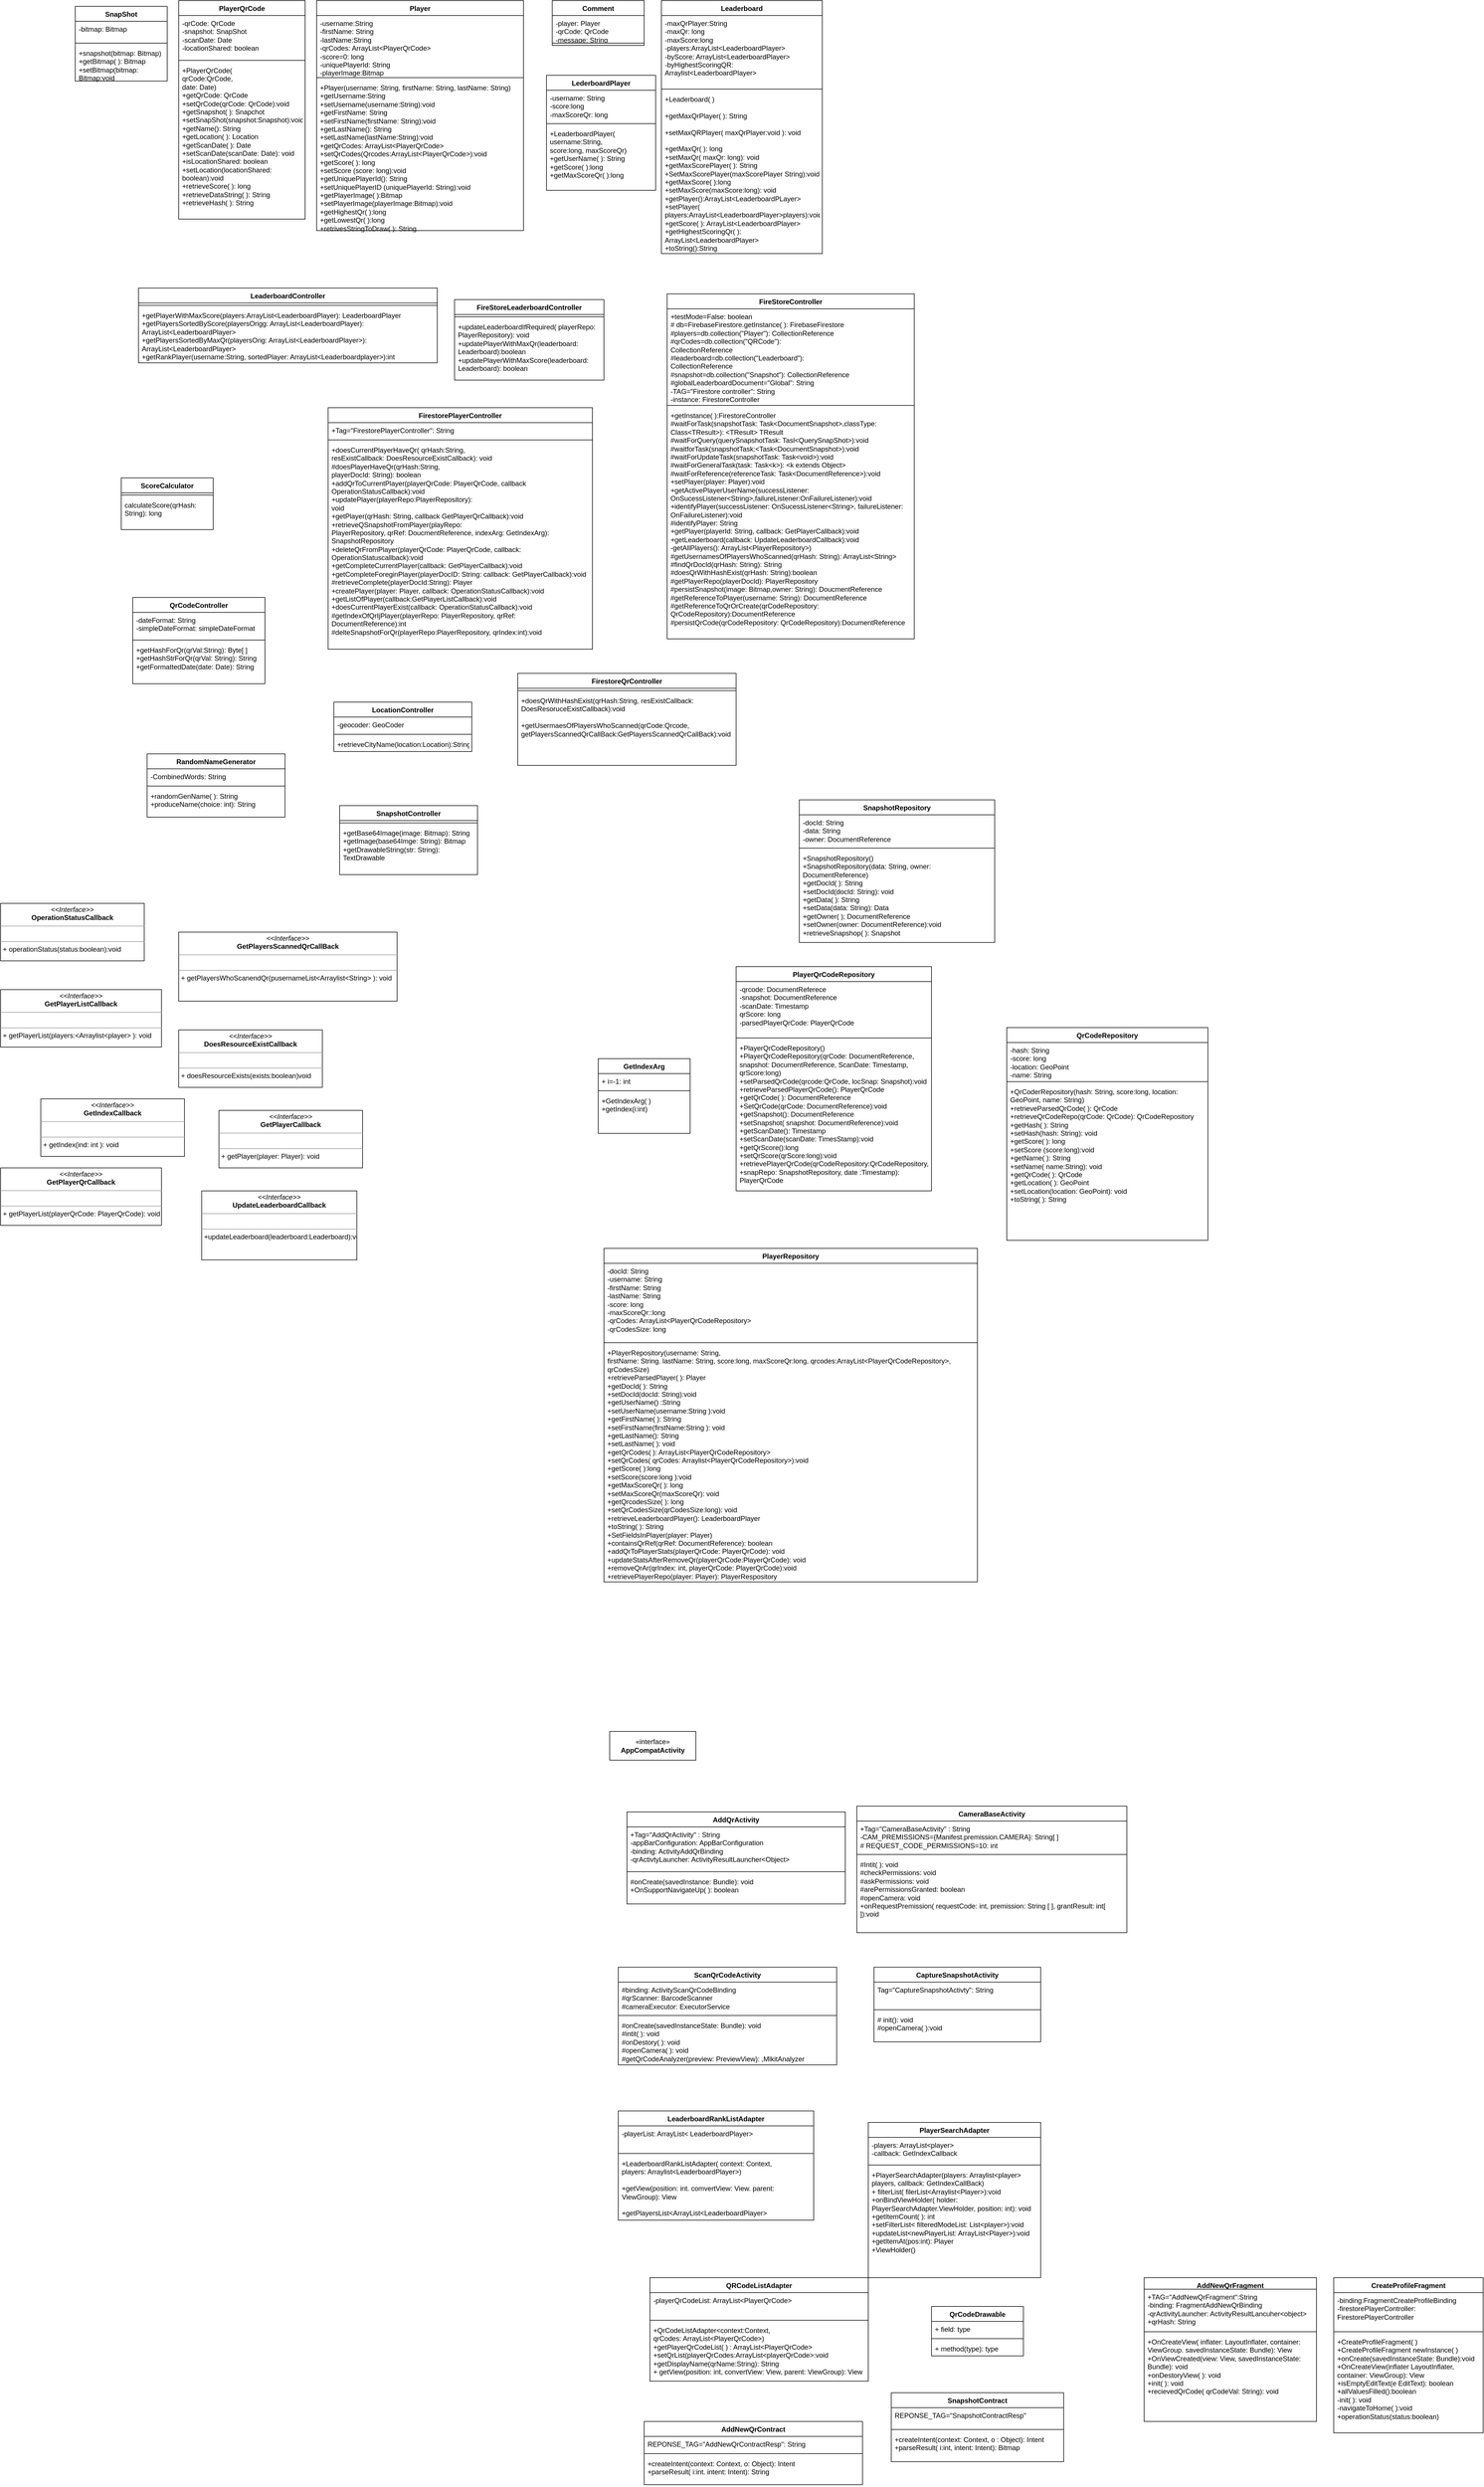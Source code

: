 <mxfile version="21.0.6" type="github">
  <diagram name="Page-1" id="iM3VnT9SyAMWZlAbuz2z">
    <mxGraphModel dx="1375" dy="704" grid="1" gridSize="10" guides="1" tooltips="1" connect="1" arrows="1" fold="1" page="1" pageScale="1" pageWidth="850" pageHeight="1100" math="0" shadow="0">
      <root>
        <mxCell id="0" />
        <mxCell id="1" parent="0" />
        <mxCell id="nQNH612VHkfuGx5EY-RF-2" value="Comment" style="swimlane;fontStyle=1;align=center;verticalAlign=top;childLayout=stackLayout;horizontal=1;startSize=26;horizontalStack=0;resizeParent=1;resizeParentMax=0;resizeLast=0;collapsible=1;marginBottom=0;whiteSpace=wrap;html=1;" parent="1" vertex="1">
          <mxGeometry x="120" y="10" width="160" height="78" as="geometry" />
        </mxCell>
        <mxCell id="nQNH612VHkfuGx5EY-RF-3" value="-player: Player&lt;br&gt;-qrCode: QrCode&lt;br&gt;-message: String" style="text;strokeColor=none;fillColor=none;align=left;verticalAlign=top;spacingLeft=4;spacingRight=4;overflow=hidden;rotatable=0;points=[[0,0.5],[1,0.5]];portConstraint=eastwest;whiteSpace=wrap;html=1;" parent="nQNH612VHkfuGx5EY-RF-2" vertex="1">
          <mxGeometry y="26" width="160" height="44" as="geometry" />
        </mxCell>
        <mxCell id="nQNH612VHkfuGx5EY-RF-4" value="" style="line;strokeWidth=1;fillColor=none;align=left;verticalAlign=middle;spacingTop=-1;spacingLeft=3;spacingRight=3;rotatable=0;labelPosition=right;points=[];portConstraint=eastwest;strokeColor=inherit;" parent="nQNH612VHkfuGx5EY-RF-2" vertex="1">
          <mxGeometry y="70" width="160" height="8" as="geometry" />
        </mxCell>
        <mxCell id="nQNH612VHkfuGx5EY-RF-6" value="Leaderboard" style="swimlane;fontStyle=1;align=center;verticalAlign=top;childLayout=stackLayout;horizontal=1;startSize=26;horizontalStack=0;resizeParent=1;resizeParentMax=0;resizeLast=0;collapsible=1;marginBottom=0;whiteSpace=wrap;html=1;" parent="1" vertex="1">
          <mxGeometry x="310" y="10" width="280" height="440" as="geometry" />
        </mxCell>
        <mxCell id="nQNH612VHkfuGx5EY-RF-7" value="-maxQrPlayer:String&lt;br&gt;-maxQr: long&lt;br&gt;-maxScore:long&lt;br&gt;-players:ArrayList&amp;lt;LeaderboardPlayer&amp;gt;&lt;br&gt;-byScore: ArrayList&amp;lt;LeaderboardPlayer&amp;gt;&lt;br&gt;-byHighestScoringQR: Arraylist&amp;lt;LeaderboardPlayer&amp;gt;" style="text;strokeColor=none;fillColor=none;align=left;verticalAlign=top;spacingLeft=4;spacingRight=4;overflow=hidden;rotatable=0;points=[[0,0.5],[1,0.5]];portConstraint=eastwest;whiteSpace=wrap;html=1;" parent="nQNH612VHkfuGx5EY-RF-6" vertex="1">
          <mxGeometry y="26" width="280" height="124" as="geometry" />
        </mxCell>
        <mxCell id="nQNH612VHkfuGx5EY-RF-8" value="" style="line;strokeWidth=1;fillColor=none;align=left;verticalAlign=middle;spacingTop=-1;spacingLeft=3;spacingRight=3;rotatable=0;labelPosition=right;points=[];portConstraint=eastwest;strokeColor=inherit;" parent="nQNH612VHkfuGx5EY-RF-6" vertex="1">
          <mxGeometry y="150" width="280" height="8" as="geometry" />
        </mxCell>
        <mxCell id="nQNH612VHkfuGx5EY-RF-9" value="+Leaderboard( )&lt;br&gt;&lt;br&gt;+getMaxQrPlayer( ): String&lt;br&gt;&lt;br&gt;+setMaxQRPlayer( maxQrPlayer:void ): void&lt;br&gt;&lt;br&gt;+getMaxQr( ): long&lt;br&gt;+setMaxQr( maxQr: long): void&lt;br&gt;+getMaxScorePlayer( ): String&lt;br&gt;+SetMaxScorePlayer(maxScorePlayer String):void&lt;br&gt;+getMaxScore( ):long&lt;br&gt;+setMaxScore(maxScore:long): void&lt;br&gt;+getPlayer():ArrayList&amp;lt;LeaderboardPLayer&amp;gt;&lt;br&gt;+setPlayer( players:ArrayList&amp;lt;LeaderboardPlayer&amp;gt;players):void&lt;br&gt;+getScore( ): ArrayList&amp;lt;LeaderboardPlayer&amp;gt;&lt;br&gt;+getHighestScoringQr( ): ArrayList&amp;lt;LeaderboardPlayer&amp;gt;&lt;br&gt;+toString():String" style="text;strokeColor=none;fillColor=none;align=left;verticalAlign=top;spacingLeft=4;spacingRight=4;overflow=hidden;rotatable=0;points=[[0,0.5],[1,0.5]];portConstraint=eastwest;whiteSpace=wrap;html=1;" parent="nQNH612VHkfuGx5EY-RF-6" vertex="1">
          <mxGeometry y="158" width="280" height="282" as="geometry" />
        </mxCell>
        <mxCell id="nQNH612VHkfuGx5EY-RF-10" value="LederboardPlayer" style="swimlane;fontStyle=1;align=center;verticalAlign=top;childLayout=stackLayout;horizontal=1;startSize=26;horizontalStack=0;resizeParent=1;resizeParentMax=0;resizeLast=0;collapsible=1;marginBottom=0;whiteSpace=wrap;html=1;" parent="1" vertex="1">
          <mxGeometry x="110" y="140" width="190" height="200" as="geometry" />
        </mxCell>
        <mxCell id="nQNH612VHkfuGx5EY-RF-11" value="-username: String&lt;br&gt;-score:long&lt;br&gt;-maxScoreQr: long" style="text;strokeColor=none;fillColor=none;align=left;verticalAlign=top;spacingLeft=4;spacingRight=4;overflow=hidden;rotatable=0;points=[[0,0.5],[1,0.5]];portConstraint=eastwest;whiteSpace=wrap;html=1;" parent="nQNH612VHkfuGx5EY-RF-10" vertex="1">
          <mxGeometry y="26" width="190" height="54" as="geometry" />
        </mxCell>
        <mxCell id="nQNH612VHkfuGx5EY-RF-12" value="" style="line;strokeWidth=1;fillColor=none;align=left;verticalAlign=middle;spacingTop=-1;spacingLeft=3;spacingRight=3;rotatable=0;labelPosition=right;points=[];portConstraint=eastwest;strokeColor=inherit;" parent="nQNH612VHkfuGx5EY-RF-10" vertex="1">
          <mxGeometry y="80" width="190" height="8" as="geometry" />
        </mxCell>
        <mxCell id="nQNH612VHkfuGx5EY-RF-13" value="+LeaderboardPlayer(&lt;br&gt;username:String,&lt;br&gt;score:long, maxScoreQr)&lt;br&gt;+getUserName( ): String&lt;br&gt;+getScore( ):long&lt;br&gt;+getMaxScoreQr( ):long" style="text;strokeColor=none;fillColor=none;align=left;verticalAlign=top;spacingLeft=4;spacingRight=4;overflow=hidden;rotatable=0;points=[[0,0.5],[1,0.5]];portConstraint=eastwest;whiteSpace=wrap;html=1;" parent="nQNH612VHkfuGx5EY-RF-10" vertex="1">
          <mxGeometry y="88" width="190" height="112" as="geometry" />
        </mxCell>
        <mxCell id="nQNH612VHkfuGx5EY-RF-14" value="Player" style="swimlane;fontStyle=1;align=center;verticalAlign=top;childLayout=stackLayout;horizontal=1;startSize=26;horizontalStack=0;resizeParent=1;resizeParentMax=0;resizeLast=0;collapsible=1;marginBottom=0;whiteSpace=wrap;html=1;" parent="1" vertex="1">
          <mxGeometry x="-290" y="10" width="360" height="400" as="geometry" />
        </mxCell>
        <mxCell id="nQNH612VHkfuGx5EY-RF-15" value="-username:String&lt;br&gt;-firstName: String&lt;br&gt;-lastName:String&lt;br&gt;-qrCodes: ArrayList&amp;lt;PlayerQrCode&amp;gt;&lt;br&gt;-score=0: long&lt;br&gt;-uniquePlayerId: String&lt;br&gt;-playerImage:Bitmap" style="text;strokeColor=none;fillColor=none;align=left;verticalAlign=top;spacingLeft=4;spacingRight=4;overflow=hidden;rotatable=0;points=[[0,0.5],[1,0.5]];portConstraint=eastwest;whiteSpace=wrap;html=1;" parent="nQNH612VHkfuGx5EY-RF-14" vertex="1">
          <mxGeometry y="26" width="360" height="104" as="geometry" />
        </mxCell>
        <mxCell id="nQNH612VHkfuGx5EY-RF-16" value="" style="line;strokeWidth=1;fillColor=none;align=left;verticalAlign=middle;spacingTop=-1;spacingLeft=3;spacingRight=3;rotatable=0;labelPosition=right;points=[];portConstraint=eastwest;strokeColor=inherit;" parent="nQNH612VHkfuGx5EY-RF-14" vertex="1">
          <mxGeometry y="130" width="360" height="8" as="geometry" />
        </mxCell>
        <mxCell id="nQNH612VHkfuGx5EY-RF-17" value="+Player(username: String, firstName: String, lastName: String)&lt;br&gt;+getUsername:String&lt;br&gt;+setUsername(username:String):void&lt;br&gt;+getFirstName: String&lt;br&gt;+setFirstName(firstName: String):void&lt;br&gt;+getLastName(): String&lt;br&gt;+setLastName(lastName:String):void&lt;br&gt;+getQrCodes: ArrayList&amp;lt;PlayerQrCode&amp;gt;&lt;br&gt;+setQrCodes(Qrcodes:ArrayList&amp;lt;PlayerQrCode&amp;gt;):void&lt;br&gt;+getScore( ): long&lt;br&gt;+setScore (score: long):void&lt;br&gt;+getUniquePlayerId(): String&lt;br&gt;+setUniquePlayerID (uniquePlayerId: String):void&lt;br&gt;+getPlayerImage( ):Bitmap&lt;br&gt;+setPlayerImage(playerImage:Bitmap):void&lt;br&gt;+getHighestQr( ):long&lt;br&gt;+getLowestQr( ):long&lt;br&gt;+retrivesStringToDraw( ): String" style="text;strokeColor=none;fillColor=none;align=left;verticalAlign=top;spacingLeft=4;spacingRight=4;overflow=hidden;rotatable=0;points=[[0,0.5],[1,0.5]];portConstraint=eastwest;whiteSpace=wrap;html=1;" parent="nQNH612VHkfuGx5EY-RF-14" vertex="1">
          <mxGeometry y="138" width="360" height="262" as="geometry" />
        </mxCell>
        <mxCell id="nQNH612VHkfuGx5EY-RF-18" value="PlayerQrCode" style="swimlane;fontStyle=1;align=center;verticalAlign=top;childLayout=stackLayout;horizontal=1;startSize=26;horizontalStack=0;resizeParent=1;resizeParentMax=0;resizeLast=0;collapsible=1;marginBottom=0;whiteSpace=wrap;html=1;" parent="1" vertex="1">
          <mxGeometry x="-530" y="10" width="220" height="380" as="geometry" />
        </mxCell>
        <mxCell id="nQNH612VHkfuGx5EY-RF-19" value="-qrCode: QrCode&lt;br&gt;-snapshot: SnapShot&lt;br&gt;-scanDate: Date&lt;br&gt;-locationShared: boolean&lt;br&gt;" style="text;strokeColor=none;fillColor=none;align=left;verticalAlign=top;spacingLeft=4;spacingRight=4;overflow=hidden;rotatable=0;points=[[0,0.5],[1,0.5]];portConstraint=eastwest;whiteSpace=wrap;html=1;" parent="nQNH612VHkfuGx5EY-RF-18" vertex="1">
          <mxGeometry y="26" width="220" height="74" as="geometry" />
        </mxCell>
        <mxCell id="nQNH612VHkfuGx5EY-RF-20" value="" style="line;strokeWidth=1;fillColor=none;align=left;verticalAlign=middle;spacingTop=-1;spacingLeft=3;spacingRight=3;rotatable=0;labelPosition=right;points=[];portConstraint=eastwest;strokeColor=inherit;" parent="nQNH612VHkfuGx5EY-RF-18" vertex="1">
          <mxGeometry y="100" width="220" height="8" as="geometry" />
        </mxCell>
        <mxCell id="nQNH612VHkfuGx5EY-RF-21" value="+PlayerQrCode(&lt;br&gt;qrCode:QrCode,&lt;br&gt;date: Date)&lt;br&gt;+getQrCode: QrCode&lt;br&gt;+setQrCode(qrCode: QrCode):void&lt;br&gt;+getSnapshot( ): Snapchot&lt;br&gt;+setSnapShot(snapshot:Snapshot):void&lt;br&gt;+getName(): String&lt;br&gt;+getLocation( ): Location&lt;br&gt;+getScanDate( ): Date&lt;br&gt;+setScanDate(scanDate: Date): void&lt;br&gt;+isLocationShared: boolean&lt;br&gt;+setLocation(locationShared: boolean):void&lt;br&gt;+retrieveScore( ): long&lt;br&gt;+retrieveDataString( ): String&lt;br&gt;+retrieveHash( ): String" style="text;strokeColor=none;fillColor=none;align=left;verticalAlign=top;spacingLeft=4;spacingRight=4;overflow=hidden;rotatable=0;points=[[0,0.5],[1,0.5]];portConstraint=eastwest;whiteSpace=wrap;html=1;" parent="nQNH612VHkfuGx5EY-RF-18" vertex="1">
          <mxGeometry y="108" width="220" height="272" as="geometry" />
        </mxCell>
        <mxCell id="nQNH612VHkfuGx5EY-RF-22" value="SnapShot" style="swimlane;fontStyle=1;align=center;verticalAlign=top;childLayout=stackLayout;horizontal=1;startSize=26;horizontalStack=0;resizeParent=1;resizeParentMax=0;resizeLast=0;collapsible=1;marginBottom=0;whiteSpace=wrap;html=1;" parent="1" vertex="1">
          <mxGeometry x="-710" y="20" width="160" height="130" as="geometry" />
        </mxCell>
        <mxCell id="nQNH612VHkfuGx5EY-RF-23" value="-bitmap: Bitmap&lt;br&gt;" style="text;strokeColor=none;fillColor=none;align=left;verticalAlign=top;spacingLeft=4;spacingRight=4;overflow=hidden;rotatable=0;points=[[0,0.5],[1,0.5]];portConstraint=eastwest;whiteSpace=wrap;html=1;" parent="nQNH612VHkfuGx5EY-RF-22" vertex="1">
          <mxGeometry y="26" width="160" height="34" as="geometry" />
        </mxCell>
        <mxCell id="nQNH612VHkfuGx5EY-RF-24" value="" style="line;strokeWidth=1;fillColor=none;align=left;verticalAlign=middle;spacingTop=-1;spacingLeft=3;spacingRight=3;rotatable=0;labelPosition=right;points=[];portConstraint=eastwest;strokeColor=inherit;" parent="nQNH612VHkfuGx5EY-RF-22" vertex="1">
          <mxGeometry y="60" width="160" height="8" as="geometry" />
        </mxCell>
        <mxCell id="nQNH612VHkfuGx5EY-RF-25" value="+snapshot(bitmap: Bitmap)&lt;br&gt;+getBitmap( ): Bitmap&lt;br&gt;+setBitmap(bitmap: Bitmap:void" style="text;strokeColor=none;fillColor=none;align=left;verticalAlign=top;spacingLeft=4;spacingRight=4;overflow=hidden;rotatable=0;points=[[0,0.5],[1,0.5]];portConstraint=eastwest;whiteSpace=wrap;html=1;" parent="nQNH612VHkfuGx5EY-RF-22" vertex="1">
          <mxGeometry y="68" width="160" height="62" as="geometry" />
        </mxCell>
        <mxCell id="nQNH612VHkfuGx5EY-RF-30" value="FireStoreController" style="swimlane;fontStyle=1;align=center;verticalAlign=top;childLayout=stackLayout;horizontal=1;startSize=26;horizontalStack=0;resizeParent=1;resizeParentMax=0;resizeLast=0;collapsible=1;marginBottom=0;whiteSpace=wrap;html=1;" parent="1" vertex="1">
          <mxGeometry x="320" y="520" width="430" height="600" as="geometry" />
        </mxCell>
        <mxCell id="nQNH612VHkfuGx5EY-RF-31" value="+testMode=False: boolean&lt;br&gt;# db=FirebaseFirestore.getInstance( ): FirebaseFirestore&lt;br&gt;#players=db.collection(&quot;Player&quot;): CollectionReference&lt;br&gt;#qrCodes=db.collection(&quot;QRCode&quot;):&lt;br&gt;CollectionReference&lt;br&gt;#leaderboard=db.collection(&quot;Leaderboard&quot;):&lt;br&gt;CollectionReference&lt;br&gt;#snapshot=db.collection(&quot;Snapshot&quot;): CollectionReference&lt;br&gt;#globalLeaderboardDocument=&quot;Global&quot;: String&lt;br&gt;-TAG=&quot;Firestore controller&quot;: String&lt;br&gt;-instance: FirestoreController" style="text;strokeColor=none;fillColor=none;align=left;verticalAlign=top;spacingLeft=4;spacingRight=4;overflow=hidden;rotatable=0;points=[[0,0.5],[1,0.5]];portConstraint=eastwest;whiteSpace=wrap;html=1;" parent="nQNH612VHkfuGx5EY-RF-30" vertex="1">
          <mxGeometry y="26" width="430" height="164" as="geometry" />
        </mxCell>
        <mxCell id="nQNH612VHkfuGx5EY-RF-32" value="" style="line;strokeWidth=1;fillColor=none;align=left;verticalAlign=middle;spacingTop=-1;spacingLeft=3;spacingRight=3;rotatable=0;labelPosition=right;points=[];portConstraint=eastwest;strokeColor=inherit;" parent="nQNH612VHkfuGx5EY-RF-30" vertex="1">
          <mxGeometry y="190" width="430" height="8" as="geometry" />
        </mxCell>
        <mxCell id="nQNH612VHkfuGx5EY-RF-33" value="+getInstance( ):FirestoreController&lt;br&gt;#waitForTask(snapshotTask: Task&amp;lt;DocumentSnapshot&amp;gt;,classType: Class&amp;lt;TResult&amp;gt;): &amp;lt;TResult&amp;gt; TResult&lt;br&gt;#waitForQuery(querySnapshotTask: Tasl&amp;lt;QuerySnapShot&amp;gt;):void&lt;br&gt;#waitforTask(snapshotTask:&amp;lt;Task&amp;lt;DocumentSnapshot&amp;gt;):void&lt;br&gt;#waitForUpdateTask(snapshotTask: Task&amp;lt;void&amp;gt;):void&lt;br&gt;#waitForGeneralTask(task: Task&amp;lt;k&amp;gt;): &amp;lt;k extends Object&amp;gt;&lt;br&gt;#waitForReference(referenceTask: Task&amp;lt;DocumentReference&amp;gt;):void&lt;br&gt;+setPlayer(player: Player):void&lt;br&gt;+getActivePlayerUserName(successListener:&lt;br&gt;OnSucessListener&amp;lt;String&amp;gt;,failureListener:OnFailureListener):void&lt;br&gt;+identifyPlayer(successListener: OnSucessListener&amp;lt;String&amp;gt;, failureListener: OnFailureListener):void&lt;br&gt;#identifyPlayer: String&lt;br&gt;+getPlayer(playerId: String, callback: GetPlayerCallback):void&lt;br&gt;+getLeaderboard(callback: UpdateLeaderboardCallback):void&lt;br&gt;-getAllPlayers(): ArrayList&amp;lt;PlayerRepository&amp;gt;)&lt;br&gt;#getUsernamesOfPlayersWhoScanned(qrHash: String): ArrayList&amp;lt;String&amp;gt;&lt;br&gt;#findQrDocId(qrHash: String): String&lt;br&gt;#doesQrWithHashExist(qrHash: String):boolean&lt;br&gt;#getPlayerRepo(playerDocId): PlayerRepository&lt;br&gt;#persistSnapshot(image: Bitmap,owner: String): DoucmentReference&lt;br&gt;#getReferenceToPlayer(username: String): DocumentReference&lt;br&gt;#getReferenceToQrOrCreate(qrCodeRepository: QrCodeRepository):DocumentReference&lt;br&gt;#persistQrCode(qrCodeRepository: QrCodeRepository):DocumentReference&lt;br&gt;" style="text;strokeColor=none;fillColor=none;align=left;verticalAlign=top;spacingLeft=4;spacingRight=4;overflow=hidden;rotatable=0;points=[[0,0.5],[1,0.5]];portConstraint=eastwest;whiteSpace=wrap;html=1;" parent="nQNH612VHkfuGx5EY-RF-30" vertex="1">
          <mxGeometry y="198" width="430" height="402" as="geometry" />
        </mxCell>
        <mxCell id="GJ8ESOO0SuFdvQ9mrWzl-1" value="FireStoreLeaderboardController" style="swimlane;fontStyle=1;align=center;verticalAlign=top;childLayout=stackLayout;horizontal=1;startSize=26;horizontalStack=0;resizeParent=1;resizeParentMax=0;resizeLast=0;collapsible=1;marginBottom=0;whiteSpace=wrap;html=1;" vertex="1" parent="1">
          <mxGeometry x="-50" y="530" width="260" height="140" as="geometry" />
        </mxCell>
        <mxCell id="GJ8ESOO0SuFdvQ9mrWzl-3" value="" style="line;strokeWidth=1;fillColor=none;align=left;verticalAlign=middle;spacingTop=-1;spacingLeft=3;spacingRight=3;rotatable=0;labelPosition=right;points=[];portConstraint=eastwest;strokeColor=inherit;" vertex="1" parent="GJ8ESOO0SuFdvQ9mrWzl-1">
          <mxGeometry y="26" width="260" height="8" as="geometry" />
        </mxCell>
        <mxCell id="GJ8ESOO0SuFdvQ9mrWzl-4" value="+updateLeaderboardIfRequired( playerRepo:&lt;br&gt;PlayerRepository): void&lt;br&gt;+updatePlayerWithMaxQr(leaderboard: Leaderboard):boolean&lt;br&gt;+updatePlayerWithMaxScore(leaderboard: Leaderboard): boolean" style="text;strokeColor=none;fillColor=none;align=left;verticalAlign=top;spacingLeft=4;spacingRight=4;overflow=hidden;rotatable=0;points=[[0,0.5],[1,0.5]];portConstraint=eastwest;whiteSpace=wrap;html=1;" vertex="1" parent="GJ8ESOO0SuFdvQ9mrWzl-1">
          <mxGeometry y="34" width="260" height="106" as="geometry" />
        </mxCell>
        <mxCell id="GJ8ESOO0SuFdvQ9mrWzl-5" value="FirestorePlayerController" style="swimlane;fontStyle=1;align=center;verticalAlign=top;childLayout=stackLayout;horizontal=1;startSize=26;horizontalStack=0;resizeParent=1;resizeParentMax=0;resizeLast=0;collapsible=1;marginBottom=0;whiteSpace=wrap;html=1;" vertex="1" parent="1">
          <mxGeometry x="-270" y="718" width="460" height="420" as="geometry" />
        </mxCell>
        <mxCell id="GJ8ESOO0SuFdvQ9mrWzl-6" value="+Tag=&quot;FirestorePlayerController&quot;: String" style="text;strokeColor=none;fillColor=none;align=left;verticalAlign=top;spacingLeft=4;spacingRight=4;overflow=hidden;rotatable=0;points=[[0,0.5],[1,0.5]];portConstraint=eastwest;whiteSpace=wrap;html=1;" vertex="1" parent="GJ8ESOO0SuFdvQ9mrWzl-5">
          <mxGeometry y="26" width="460" height="26" as="geometry" />
        </mxCell>
        <mxCell id="GJ8ESOO0SuFdvQ9mrWzl-7" value="" style="line;strokeWidth=1;fillColor=none;align=left;verticalAlign=middle;spacingTop=-1;spacingLeft=3;spacingRight=3;rotatable=0;labelPosition=right;points=[];portConstraint=eastwest;strokeColor=inherit;" vertex="1" parent="GJ8ESOO0SuFdvQ9mrWzl-5">
          <mxGeometry y="52" width="460" height="8" as="geometry" />
        </mxCell>
        <mxCell id="GJ8ESOO0SuFdvQ9mrWzl-8" value="+doesCurrentPlayerHaveQr( qrHash:String,&lt;br&gt;resExistCallback: DoesResourceExistCallback): void&lt;br&gt;#doesPlayerHaveQr(qrHash:String,&lt;br&gt;playerDocId: String): boolean&lt;br&gt;+addQrToCurrentPlayer(playerQrCode: PlayerQrCode, callback OperationStatusCallback):void&lt;br&gt;+updatePlayer(playerRepo:PlayerRepository):&lt;br&gt;void&lt;br&gt;+getPlayer(qrHash: String, callback GetPlayerQrCallback):void&lt;br&gt;+retrieveQSnapshotFromPlayer(playRepo:&lt;br&gt;PlayerRepository, qrRef: DoucmentReference, indexArg: GetIndexArg): SnapshotRepository&lt;br&gt;+deleteQrFromPlayer(playerQrCode: PlayerQrCode, callback: OperationStatuscallback):void&lt;br&gt;+getCompleteCurrentPlayer(callback: GetPlayerCallback):void&lt;br&gt;+getCompleteForeginPlayer(playerDocID: String: callback: GetPlayerCallback):void&lt;br&gt;#retrieveComplete(playerDocId:String): Player&lt;br&gt;+createPlayer(player: Player, callback: OperationStatusCallback):void&lt;br&gt;+getListOfPlayer(callback:GetPlayerListCallback):void&lt;br&gt;+doesCurrentPlayerExist(callback: OperationStatusCallback):void&lt;br&gt;#getIndexOfQrIjPlayer(playerRepo: PlayerRepository, qrRef: DocumentReference):int&lt;br&gt;#delteSnapshotForQr(playerRepo:PlayerRepository, qrIndex:int):void" style="text;strokeColor=none;fillColor=none;align=left;verticalAlign=top;spacingLeft=4;spacingRight=4;overflow=hidden;rotatable=0;points=[[0,0.5],[1,0.5]];portConstraint=eastwest;whiteSpace=wrap;html=1;" vertex="1" parent="GJ8ESOO0SuFdvQ9mrWzl-5">
          <mxGeometry y="60" width="460" height="360" as="geometry" />
        </mxCell>
        <mxCell id="GJ8ESOO0SuFdvQ9mrWzl-9" value="FirestoreQrController" style="swimlane;fontStyle=1;align=center;verticalAlign=top;childLayout=stackLayout;horizontal=1;startSize=26;horizontalStack=0;resizeParent=1;resizeParentMax=0;resizeLast=0;collapsible=1;marginBottom=0;whiteSpace=wrap;html=1;" vertex="1" parent="1">
          <mxGeometry x="60" y="1180" width="380" height="160" as="geometry" />
        </mxCell>
        <mxCell id="GJ8ESOO0SuFdvQ9mrWzl-11" value="" style="line;strokeWidth=1;fillColor=none;align=left;verticalAlign=middle;spacingTop=-1;spacingLeft=3;spacingRight=3;rotatable=0;labelPosition=right;points=[];portConstraint=eastwest;strokeColor=inherit;" vertex="1" parent="GJ8ESOO0SuFdvQ9mrWzl-9">
          <mxGeometry y="26" width="380" height="8" as="geometry" />
        </mxCell>
        <mxCell id="GJ8ESOO0SuFdvQ9mrWzl-12" value="+doesQrWithHashExist(qrHash:String, resExistCallback: DoesResoruceExistCallback):void&lt;br&gt;&lt;br&gt;+getUsermaesOfPlayersWhoScanned(qrCode:Qrcode,&lt;br&gt;getPlayersScannedQrCallBack:GetPlayersScannedQrCallBack):void" style="text;strokeColor=none;fillColor=none;align=left;verticalAlign=top;spacingLeft=4;spacingRight=4;overflow=hidden;rotatable=0;points=[[0,0.5],[1,0.5]];portConstraint=eastwest;whiteSpace=wrap;html=1;" vertex="1" parent="GJ8ESOO0SuFdvQ9mrWzl-9">
          <mxGeometry y="34" width="380" height="126" as="geometry" />
        </mxCell>
        <mxCell id="GJ8ESOO0SuFdvQ9mrWzl-13" value="LeaderboardController" style="swimlane;fontStyle=1;align=center;verticalAlign=top;childLayout=stackLayout;horizontal=1;startSize=26;horizontalStack=0;resizeParent=1;resizeParentMax=0;resizeLast=0;collapsible=1;marginBottom=0;whiteSpace=wrap;html=1;" vertex="1" parent="1">
          <mxGeometry x="-600" y="510" width="520" height="130" as="geometry" />
        </mxCell>
        <mxCell id="GJ8ESOO0SuFdvQ9mrWzl-15" value="" style="line;strokeWidth=1;fillColor=none;align=left;verticalAlign=middle;spacingTop=-1;spacingLeft=3;spacingRight=3;rotatable=0;labelPosition=right;points=[];portConstraint=eastwest;strokeColor=inherit;" vertex="1" parent="GJ8ESOO0SuFdvQ9mrWzl-13">
          <mxGeometry y="26" width="520" height="8" as="geometry" />
        </mxCell>
        <mxCell id="GJ8ESOO0SuFdvQ9mrWzl-16" value="+getPlayerWithMaxScore(players:ArrayList&amp;lt;LeaderboardPlayer): LeaderboardPlayer&lt;br&gt;+getPlayersSortedByScore(playersOrigg: ArrayList&amp;lt;LeaderboardPlayer): ArrayList&amp;lt;LeaderboardPlayer&amp;gt;&lt;br&gt;+getPlayersSortedByMaxQr(playersOrig: ArrayList&amp;lt;LeaderboardPlayer&amp;gt;): ArrayList&amp;lt;LeaderboardPlayer&amp;gt;&lt;br&gt;+getRankPlayer(username:String, sortedPlayer: ArrayList&amp;lt;Leaderboardplayer&amp;gt;):int" style="text;strokeColor=none;fillColor=none;align=left;verticalAlign=top;spacingLeft=4;spacingRight=4;overflow=hidden;rotatable=0;points=[[0,0.5],[1,0.5]];portConstraint=eastwest;whiteSpace=wrap;html=1;" vertex="1" parent="GJ8ESOO0SuFdvQ9mrWzl-13">
          <mxGeometry y="34" width="520" height="96" as="geometry" />
        </mxCell>
        <mxCell id="GJ8ESOO0SuFdvQ9mrWzl-17" value="LocationController" style="swimlane;fontStyle=1;align=center;verticalAlign=top;childLayout=stackLayout;horizontal=1;startSize=26;horizontalStack=0;resizeParent=1;resizeParentMax=0;resizeLast=0;collapsible=1;marginBottom=0;whiteSpace=wrap;html=1;" vertex="1" parent="1">
          <mxGeometry x="-260" y="1230" width="240" height="86" as="geometry" />
        </mxCell>
        <mxCell id="GJ8ESOO0SuFdvQ9mrWzl-18" value="-geocoder: GeoCoder" style="text;strokeColor=none;fillColor=none;align=left;verticalAlign=top;spacingLeft=4;spacingRight=4;overflow=hidden;rotatable=0;points=[[0,0.5],[1,0.5]];portConstraint=eastwest;whiteSpace=wrap;html=1;" vertex="1" parent="GJ8ESOO0SuFdvQ9mrWzl-17">
          <mxGeometry y="26" width="240" height="26" as="geometry" />
        </mxCell>
        <mxCell id="GJ8ESOO0SuFdvQ9mrWzl-19" value="" style="line;strokeWidth=1;fillColor=none;align=left;verticalAlign=middle;spacingTop=-1;spacingLeft=3;spacingRight=3;rotatable=0;labelPosition=right;points=[];portConstraint=eastwest;strokeColor=inherit;" vertex="1" parent="GJ8ESOO0SuFdvQ9mrWzl-17">
          <mxGeometry y="52" width="240" height="8" as="geometry" />
        </mxCell>
        <mxCell id="GJ8ESOO0SuFdvQ9mrWzl-20" value="+retrieveCityName(location:Location):String" style="text;strokeColor=none;fillColor=none;align=left;verticalAlign=top;spacingLeft=4;spacingRight=4;overflow=hidden;rotatable=0;points=[[0,0.5],[1,0.5]];portConstraint=eastwest;whiteSpace=wrap;html=1;" vertex="1" parent="GJ8ESOO0SuFdvQ9mrWzl-17">
          <mxGeometry y="60" width="240" height="26" as="geometry" />
        </mxCell>
        <mxCell id="GJ8ESOO0SuFdvQ9mrWzl-21" value="QrCodeController" style="swimlane;fontStyle=1;align=center;verticalAlign=top;childLayout=stackLayout;horizontal=1;startSize=26;horizontalStack=0;resizeParent=1;resizeParentMax=0;resizeLast=0;collapsible=1;marginBottom=0;whiteSpace=wrap;html=1;" vertex="1" parent="1">
          <mxGeometry x="-610" y="1048" width="230" height="150" as="geometry" />
        </mxCell>
        <mxCell id="GJ8ESOO0SuFdvQ9mrWzl-22" value="-dateFormat: String&lt;br&gt;-simpleDateFormat: simpleDateFormat" style="text;strokeColor=none;fillColor=none;align=left;verticalAlign=top;spacingLeft=4;spacingRight=4;overflow=hidden;rotatable=0;points=[[0,0.5],[1,0.5]];portConstraint=eastwest;whiteSpace=wrap;html=1;" vertex="1" parent="GJ8ESOO0SuFdvQ9mrWzl-21">
          <mxGeometry y="26" width="230" height="44" as="geometry" />
        </mxCell>
        <mxCell id="GJ8ESOO0SuFdvQ9mrWzl-23" value="" style="line;strokeWidth=1;fillColor=none;align=left;verticalAlign=middle;spacingTop=-1;spacingLeft=3;spacingRight=3;rotatable=0;labelPosition=right;points=[];portConstraint=eastwest;strokeColor=inherit;" vertex="1" parent="GJ8ESOO0SuFdvQ9mrWzl-21">
          <mxGeometry y="70" width="230" height="8" as="geometry" />
        </mxCell>
        <mxCell id="GJ8ESOO0SuFdvQ9mrWzl-24" value="+getHashForQr(qrVal:String): Byte[ ]&lt;br&gt;+getHashStrForQr(qrVal: String): String&lt;br&gt;+getFormattedDate(date: Date): String" style="text;strokeColor=none;fillColor=none;align=left;verticalAlign=top;spacingLeft=4;spacingRight=4;overflow=hidden;rotatable=0;points=[[0,0.5],[1,0.5]];portConstraint=eastwest;whiteSpace=wrap;html=1;" vertex="1" parent="GJ8ESOO0SuFdvQ9mrWzl-21">
          <mxGeometry y="78" width="230" height="72" as="geometry" />
        </mxCell>
        <mxCell id="GJ8ESOO0SuFdvQ9mrWzl-25" value="RandomNameGenerator" style="swimlane;fontStyle=1;align=center;verticalAlign=top;childLayout=stackLayout;horizontal=1;startSize=26;horizontalStack=0;resizeParent=1;resizeParentMax=0;resizeLast=0;collapsible=1;marginBottom=0;whiteSpace=wrap;html=1;" vertex="1" parent="1">
          <mxGeometry x="-585" y="1320" width="240" height="110" as="geometry" />
        </mxCell>
        <mxCell id="GJ8ESOO0SuFdvQ9mrWzl-26" value="-CombinedWords: String" style="text;strokeColor=none;fillColor=none;align=left;verticalAlign=top;spacingLeft=4;spacingRight=4;overflow=hidden;rotatable=0;points=[[0,0.5],[1,0.5]];portConstraint=eastwest;whiteSpace=wrap;html=1;" vertex="1" parent="GJ8ESOO0SuFdvQ9mrWzl-25">
          <mxGeometry y="26" width="240" height="26" as="geometry" />
        </mxCell>
        <mxCell id="GJ8ESOO0SuFdvQ9mrWzl-27" value="" style="line;strokeWidth=1;fillColor=none;align=left;verticalAlign=middle;spacingTop=-1;spacingLeft=3;spacingRight=3;rotatable=0;labelPosition=right;points=[];portConstraint=eastwest;strokeColor=inherit;" vertex="1" parent="GJ8ESOO0SuFdvQ9mrWzl-25">
          <mxGeometry y="52" width="240" height="8" as="geometry" />
        </mxCell>
        <mxCell id="GJ8ESOO0SuFdvQ9mrWzl-28" value="+randomGenName( ): String&lt;br&gt;+produceName(choice: int): String" style="text;strokeColor=none;fillColor=none;align=left;verticalAlign=top;spacingLeft=4;spacingRight=4;overflow=hidden;rotatable=0;points=[[0,0.5],[1,0.5]];portConstraint=eastwest;whiteSpace=wrap;html=1;" vertex="1" parent="GJ8ESOO0SuFdvQ9mrWzl-25">
          <mxGeometry y="60" width="240" height="50" as="geometry" />
        </mxCell>
        <mxCell id="GJ8ESOO0SuFdvQ9mrWzl-29" value="ScoreCalculator" style="swimlane;fontStyle=1;align=center;verticalAlign=top;childLayout=stackLayout;horizontal=1;startSize=26;horizontalStack=0;resizeParent=1;resizeParentMax=0;resizeLast=0;collapsible=1;marginBottom=0;whiteSpace=wrap;html=1;" vertex="1" parent="1">
          <mxGeometry x="-630" y="840" width="160" height="90" as="geometry" />
        </mxCell>
        <mxCell id="GJ8ESOO0SuFdvQ9mrWzl-31" value="" style="line;strokeWidth=1;fillColor=none;align=left;verticalAlign=middle;spacingTop=-1;spacingLeft=3;spacingRight=3;rotatable=0;labelPosition=right;points=[];portConstraint=eastwest;strokeColor=inherit;" vertex="1" parent="GJ8ESOO0SuFdvQ9mrWzl-29">
          <mxGeometry y="26" width="160" height="8" as="geometry" />
        </mxCell>
        <mxCell id="GJ8ESOO0SuFdvQ9mrWzl-32" value="calculateScore(qrHash: String): long" style="text;strokeColor=none;fillColor=none;align=left;verticalAlign=top;spacingLeft=4;spacingRight=4;overflow=hidden;rotatable=0;points=[[0,0.5],[1,0.5]];portConstraint=eastwest;whiteSpace=wrap;html=1;" vertex="1" parent="GJ8ESOO0SuFdvQ9mrWzl-29">
          <mxGeometry y="34" width="160" height="56" as="geometry" />
        </mxCell>
        <mxCell id="GJ8ESOO0SuFdvQ9mrWzl-33" value="SnapshotController" style="swimlane;fontStyle=1;align=center;verticalAlign=top;childLayout=stackLayout;horizontal=1;startSize=26;horizontalStack=0;resizeParent=1;resizeParentMax=0;resizeLast=0;collapsible=1;marginBottom=0;whiteSpace=wrap;html=1;" vertex="1" parent="1">
          <mxGeometry x="-250" y="1410" width="240" height="120" as="geometry" />
        </mxCell>
        <mxCell id="GJ8ESOO0SuFdvQ9mrWzl-35" value="" style="line;strokeWidth=1;fillColor=none;align=left;verticalAlign=middle;spacingTop=-1;spacingLeft=3;spacingRight=3;rotatable=0;labelPosition=right;points=[];portConstraint=eastwest;strokeColor=inherit;" vertex="1" parent="GJ8ESOO0SuFdvQ9mrWzl-33">
          <mxGeometry y="26" width="240" height="8" as="geometry" />
        </mxCell>
        <mxCell id="GJ8ESOO0SuFdvQ9mrWzl-36" value="+getBase64Image(image: Bitmap): String&lt;br&gt;+getImage(base64Imge: String): Bitmap&lt;br&gt;+getDrawableString(str: String): TextDrawable" style="text;strokeColor=none;fillColor=none;align=left;verticalAlign=top;spacingLeft=4;spacingRight=4;overflow=hidden;rotatable=0;points=[[0,0.5],[1,0.5]];portConstraint=eastwest;whiteSpace=wrap;html=1;" vertex="1" parent="GJ8ESOO0SuFdvQ9mrWzl-33">
          <mxGeometry y="34" width="240" height="86" as="geometry" />
        </mxCell>
        <mxCell id="GJ8ESOO0SuFdvQ9mrWzl-41" value="&lt;p style=&quot;margin:0px;margin-top:4px;text-align:center;&quot;&gt;&lt;i&gt;&amp;lt;&amp;lt;Interface&amp;gt;&amp;gt;&lt;/i&gt;&lt;br&gt;&lt;b&gt;DoesResourceExistCallback&lt;/b&gt;&lt;/p&gt;&lt;hr size=&quot;1&quot;&gt;&lt;p style=&quot;margin:0px;margin-left:4px;&quot;&gt;&lt;br&gt;&lt;/p&gt;&lt;hr size=&quot;1&quot;&gt;&lt;p style=&quot;margin:0px;margin-left:4px;&quot;&gt;+ doesResourceExists(exists:boolean)void&lt;br&gt;&lt;br&gt;&lt;/p&gt;" style="verticalAlign=top;align=left;overflow=fill;fontSize=12;fontFamily=Helvetica;html=1;whiteSpace=wrap;" vertex="1" parent="1">
          <mxGeometry x="-530" y="1800" width="250" height="100" as="geometry" />
        </mxCell>
        <mxCell id="GJ8ESOO0SuFdvQ9mrWzl-42" value="&lt;p style=&quot;margin:0px;margin-top:4px;text-align:center;&quot;&gt;&lt;i&gt;&amp;lt;&amp;lt;Interface&amp;gt;&amp;gt;&lt;/i&gt;&lt;br&gt;&lt;b&gt;GetIndexCallback&lt;/b&gt;&lt;/p&gt;&lt;hr size=&quot;1&quot;&gt;&lt;p style=&quot;margin:0px;margin-left:4px;&quot;&gt;&lt;br&gt;&lt;/p&gt;&lt;hr size=&quot;1&quot;&gt;&lt;p style=&quot;margin:0px;margin-left:4px;&quot;&gt;+ getIndex(ind: int ): void&lt;br&gt;&lt;br&gt;&lt;/p&gt;" style="verticalAlign=top;align=left;overflow=fill;fontSize=12;fontFamily=Helvetica;html=1;whiteSpace=wrap;" vertex="1" parent="1">
          <mxGeometry x="-770" y="1920" width="250" height="100" as="geometry" />
        </mxCell>
        <mxCell id="GJ8ESOO0SuFdvQ9mrWzl-43" value="&lt;p style=&quot;margin:0px;margin-top:4px;text-align:center;&quot;&gt;&lt;i&gt;&amp;lt;&amp;lt;Interface&amp;gt;&amp;gt;&lt;/i&gt;&lt;br&gt;&lt;b&gt;GetPlayerCallback&lt;/b&gt;&lt;/p&gt;&lt;hr size=&quot;1&quot;&gt;&lt;p style=&quot;margin:0px;margin-left:4px;&quot;&gt;&lt;br&gt;&lt;/p&gt;&lt;hr size=&quot;1&quot;&gt;&lt;p style=&quot;margin:0px;margin-left:4px;&quot;&gt;+ getPlayer(player: Player): void&lt;br&gt;&lt;/p&gt;" style="verticalAlign=top;align=left;overflow=fill;fontSize=12;fontFamily=Helvetica;html=1;whiteSpace=wrap;" vertex="1" parent="1">
          <mxGeometry x="-460" y="1940" width="250" height="100" as="geometry" />
        </mxCell>
        <mxCell id="GJ8ESOO0SuFdvQ9mrWzl-48" value="&lt;p style=&quot;margin:0px;margin-top:4px;text-align:center;&quot;&gt;&lt;i&gt;&amp;lt;&amp;lt;Interface&amp;gt;&amp;gt;&lt;/i&gt;&lt;br&gt;&lt;b&gt;GetPlayerListCallback&lt;/b&gt;&lt;/p&gt;&lt;hr size=&quot;1&quot;&gt;&lt;p style=&quot;margin:0px;margin-left:4px;&quot;&gt;&lt;br&gt;&lt;/p&gt;&lt;hr size=&quot;1&quot;&gt;&lt;p style=&quot;margin:0px;margin-left:4px;&quot;&gt;+ getPlayerList(players:&amp;lt;Arraylist&amp;lt;player&amp;gt; ): void&lt;br&gt;&lt;br&gt;&lt;/p&gt;" style="verticalAlign=top;align=left;overflow=fill;fontSize=12;fontFamily=Helvetica;html=1;whiteSpace=wrap;" vertex="1" parent="1">
          <mxGeometry x="-840" y="1730" width="280" height="100" as="geometry" />
        </mxCell>
        <mxCell id="GJ8ESOO0SuFdvQ9mrWzl-49" value="&lt;p style=&quot;margin:0px;margin-top:4px;text-align:center;&quot;&gt;&lt;i&gt;&amp;lt;&amp;lt;Interface&amp;gt;&amp;gt;&lt;/i&gt;&lt;br&gt;&lt;b&gt;GetPlayerQrCallback&lt;/b&gt;&lt;/p&gt;&lt;hr size=&quot;1&quot;&gt;&lt;p style=&quot;margin:0px;margin-left:4px;&quot;&gt;&lt;br&gt;&lt;/p&gt;&lt;hr size=&quot;1&quot;&gt;&lt;p style=&quot;margin:0px;margin-left:4px;&quot;&gt;+ getPlayerList(playerQrCode: PlayerQrCode): void&lt;br&gt;&lt;br&gt;&lt;/p&gt;" style="verticalAlign=top;align=left;overflow=fill;fontSize=12;fontFamily=Helvetica;html=1;whiteSpace=wrap;" vertex="1" parent="1">
          <mxGeometry x="-840" y="2040" width="280" height="100" as="geometry" />
        </mxCell>
        <mxCell id="GJ8ESOO0SuFdvQ9mrWzl-50" value="&lt;p style=&quot;margin:0px;margin-top:4px;text-align:center;&quot;&gt;&lt;i&gt;&amp;lt;&amp;lt;Interface&amp;gt;&amp;gt;&lt;/i&gt;&lt;br&gt;&lt;b&gt;GetPlayersScannedQrCallBack&lt;/b&gt;&lt;/p&gt;&lt;hr size=&quot;1&quot;&gt;&lt;p style=&quot;margin:0px;margin-left:4px;&quot;&gt;&lt;br&gt;&lt;/p&gt;&lt;hr size=&quot;1&quot;&gt;&lt;p style=&quot;margin:0px;margin-left:4px;&quot;&gt;+ getPlayersWhoScanendQr(pusernameList&amp;lt;Arraylist&amp;lt;String&amp;gt; ): void&lt;br&gt;&lt;br&gt;&lt;/p&gt;" style="verticalAlign=top;align=left;overflow=fill;fontSize=12;fontFamily=Helvetica;html=1;whiteSpace=wrap;" vertex="1" parent="1">
          <mxGeometry x="-530" y="1630" width="380" height="120" as="geometry" />
        </mxCell>
        <mxCell id="GJ8ESOO0SuFdvQ9mrWzl-51" value="&lt;p style=&quot;margin:0px;margin-top:4px;text-align:center;&quot;&gt;&lt;i&gt;&amp;lt;&amp;lt;Interface&amp;gt;&amp;gt;&lt;/i&gt;&lt;br&gt;&lt;b&gt;OperationStatusCallback&lt;/b&gt;&lt;/p&gt;&lt;hr size=&quot;1&quot;&gt;&lt;p style=&quot;margin:0px;margin-left:4px;&quot;&gt;&lt;br&gt;&lt;/p&gt;&lt;hr size=&quot;1&quot;&gt;&lt;p style=&quot;margin:0px;margin-left:4px;&quot;&gt;+ operationStatus(status:boolean):void&lt;br&gt;&lt;br&gt;&lt;/p&gt;" style="verticalAlign=top;align=left;overflow=fill;fontSize=12;fontFamily=Helvetica;html=1;whiteSpace=wrap;" vertex="1" parent="1">
          <mxGeometry x="-840" y="1580" width="250" height="100" as="geometry" />
        </mxCell>
        <mxCell id="GJ8ESOO0SuFdvQ9mrWzl-52" value="&lt;p style=&quot;margin:0px;margin-top:4px;text-align:center;&quot;&gt;&lt;i&gt;&amp;lt;&amp;lt;Interface&amp;gt;&amp;gt;&lt;/i&gt;&lt;br&gt;&lt;b&gt;UpdateLeaderboardCallback&lt;/b&gt;&lt;/p&gt;&lt;hr size=&quot;1&quot;&gt;&lt;p style=&quot;margin:0px;margin-left:4px;&quot;&gt;&lt;br&gt;&lt;/p&gt;&lt;hr size=&quot;1&quot;&gt;&lt;p style=&quot;margin:0px;margin-left:4px;&quot;&gt;+updateLeaderboard(leaderboard:Leaderboard):void&lt;br&gt;&lt;br&gt;&lt;/p&gt;" style="verticalAlign=top;align=left;overflow=fill;fontSize=12;fontFamily=Helvetica;html=1;whiteSpace=wrap;" vertex="1" parent="1">
          <mxGeometry x="-490" y="2080" width="270" height="120" as="geometry" />
        </mxCell>
        <mxCell id="GJ8ESOO0SuFdvQ9mrWzl-53" value="GetIndexArg" style="swimlane;fontStyle=1;align=center;verticalAlign=top;childLayout=stackLayout;horizontal=1;startSize=26;horizontalStack=0;resizeParent=1;resizeParentMax=0;resizeLast=0;collapsible=1;marginBottom=0;whiteSpace=wrap;html=1;" vertex="1" parent="1">
          <mxGeometry x="200" y="1850" width="160" height="130" as="geometry" />
        </mxCell>
        <mxCell id="GJ8ESOO0SuFdvQ9mrWzl-54" value="+ i=-1: int" style="text;strokeColor=none;fillColor=none;align=left;verticalAlign=top;spacingLeft=4;spacingRight=4;overflow=hidden;rotatable=0;points=[[0,0.5],[1,0.5]];portConstraint=eastwest;whiteSpace=wrap;html=1;" vertex="1" parent="GJ8ESOO0SuFdvQ9mrWzl-53">
          <mxGeometry y="26" width="160" height="26" as="geometry" />
        </mxCell>
        <mxCell id="GJ8ESOO0SuFdvQ9mrWzl-55" value="" style="line;strokeWidth=1;fillColor=none;align=left;verticalAlign=middle;spacingTop=-1;spacingLeft=3;spacingRight=3;rotatable=0;labelPosition=right;points=[];portConstraint=eastwest;strokeColor=inherit;" vertex="1" parent="GJ8ESOO0SuFdvQ9mrWzl-53">
          <mxGeometry y="52" width="160" height="8" as="geometry" />
        </mxCell>
        <mxCell id="GJ8ESOO0SuFdvQ9mrWzl-56" value="+GetIndexArg( )&lt;br&gt;+getIndex(i:int)" style="text;strokeColor=none;fillColor=none;align=left;verticalAlign=top;spacingLeft=4;spacingRight=4;overflow=hidden;rotatable=0;points=[[0,0.5],[1,0.5]];portConstraint=eastwest;whiteSpace=wrap;html=1;" vertex="1" parent="GJ8ESOO0SuFdvQ9mrWzl-53">
          <mxGeometry y="60" width="160" height="70" as="geometry" />
        </mxCell>
        <mxCell id="GJ8ESOO0SuFdvQ9mrWzl-57" value="PlayerQrCodeRepository" style="swimlane;fontStyle=1;align=center;verticalAlign=top;childLayout=stackLayout;horizontal=1;startSize=26;horizontalStack=0;resizeParent=1;resizeParentMax=0;resizeLast=0;collapsible=1;marginBottom=0;whiteSpace=wrap;html=1;" vertex="1" parent="1">
          <mxGeometry x="440" y="1690" width="340" height="390" as="geometry" />
        </mxCell>
        <mxCell id="GJ8ESOO0SuFdvQ9mrWzl-58" value="-qrcode: DocumentReferece&lt;br&gt;-snapshot: DocumentReference&lt;br&gt;-scanDate: Timestamp&lt;br&gt;qrScore: long&lt;br&gt;-parsedPlayerQrCode: PlayerQrCode" style="text;strokeColor=none;fillColor=none;align=left;verticalAlign=top;spacingLeft=4;spacingRight=4;overflow=hidden;rotatable=0;points=[[0,0.5],[1,0.5]];portConstraint=eastwest;whiteSpace=wrap;html=1;" vertex="1" parent="GJ8ESOO0SuFdvQ9mrWzl-57">
          <mxGeometry y="26" width="340" height="94" as="geometry" />
        </mxCell>
        <mxCell id="GJ8ESOO0SuFdvQ9mrWzl-59" value="" style="line;strokeWidth=1;fillColor=none;align=left;verticalAlign=middle;spacingTop=-1;spacingLeft=3;spacingRight=3;rotatable=0;labelPosition=right;points=[];portConstraint=eastwest;strokeColor=inherit;" vertex="1" parent="GJ8ESOO0SuFdvQ9mrWzl-57">
          <mxGeometry y="120" width="340" height="8" as="geometry" />
        </mxCell>
        <mxCell id="GJ8ESOO0SuFdvQ9mrWzl-60" value="+PlayerQrCodeRepository()&lt;br&gt;+PlayerQrCodeRepository(qrCode: DocumentReference,&lt;br&gt;snapshot: DocumentReference, ScanDate: Timestamp,&lt;br&gt;qrScore:long)&lt;br&gt;+setParsedQrCode(qrcode:QrCode, locSnap: Snapshot):void&lt;br&gt;+retrieveParsedPlayerQrCode(): PlayerQrCode&lt;br&gt;+getQrCode( ): DocumentReference&lt;br&gt;+SetQrCode(qrCode: DocumentReference):void&lt;br&gt;+getSnapshot(): DocumentReference&lt;br&gt;+setSnapshot( snapshot: DocumentReference):void&lt;br&gt;+getScanDate(): Timestamp&lt;br&gt;+setScanDate(scanDate: TimesStamp):void&lt;br&gt;+getQrScore():long&lt;br&gt;+setQrScore(qrScore:long):void&lt;br&gt;+retrievePlayerQrCode(qrCodeRepository:QrCodeRepository,&lt;br&gt;+snapRepo: SnapshotRepository, date :Timestamp): PlayerQrCode" style="text;strokeColor=none;fillColor=none;align=left;verticalAlign=top;spacingLeft=4;spacingRight=4;overflow=hidden;rotatable=0;points=[[0,0.5],[1,0.5]];portConstraint=eastwest;whiteSpace=wrap;html=1;" vertex="1" parent="GJ8ESOO0SuFdvQ9mrWzl-57">
          <mxGeometry y="128" width="340" height="262" as="geometry" />
        </mxCell>
        <mxCell id="GJ8ESOO0SuFdvQ9mrWzl-61" value="PlayerRepository" style="swimlane;fontStyle=1;align=center;verticalAlign=top;childLayout=stackLayout;horizontal=1;startSize=26;horizontalStack=0;resizeParent=1;resizeParentMax=0;resizeLast=0;collapsible=1;marginBottom=0;whiteSpace=wrap;html=1;" vertex="1" parent="1">
          <mxGeometry x="210" y="2180" width="650" height="580" as="geometry" />
        </mxCell>
        <mxCell id="GJ8ESOO0SuFdvQ9mrWzl-62" value="-docId: String&lt;br&gt;-username: String&lt;br&gt;-firstName: String&lt;br&gt;-lastName: String&lt;br&gt;-score: long&lt;br&gt;-maxScoreQr::long&lt;br&gt;-qrCodes: ArrayList&amp;lt;PlayerQrCodeRepository&amp;gt;&lt;br&gt;-qrCodesSize: long" style="text;strokeColor=none;fillColor=none;align=left;verticalAlign=top;spacingLeft=4;spacingRight=4;overflow=hidden;rotatable=0;points=[[0,0.5],[1,0.5]];portConstraint=eastwest;whiteSpace=wrap;html=1;" vertex="1" parent="GJ8ESOO0SuFdvQ9mrWzl-61">
          <mxGeometry y="26" width="650" height="134" as="geometry" />
        </mxCell>
        <mxCell id="GJ8ESOO0SuFdvQ9mrWzl-63" value="" style="line;strokeWidth=1;fillColor=none;align=left;verticalAlign=middle;spacingTop=-1;spacingLeft=3;spacingRight=3;rotatable=0;labelPosition=right;points=[];portConstraint=eastwest;strokeColor=inherit;" vertex="1" parent="GJ8ESOO0SuFdvQ9mrWzl-61">
          <mxGeometry y="160" width="650" height="8" as="geometry" />
        </mxCell>
        <mxCell id="GJ8ESOO0SuFdvQ9mrWzl-64" value="+PlayerRepository(username: String,&lt;br&gt;firstName: String. lastName: String, score:long, maxScoreQr:long, qrcodes:ArrayList&amp;lt;PlayerQrCodeRepository&amp;gt;,&lt;br&gt;qrCodesSize)&lt;br&gt;+retrieveParsedPlayer( ): Player&lt;br&gt;+getDocId( ): String&lt;br&gt;+setDocId(docId: String):void&lt;br&gt;+getUserName() :String&lt;br&gt;+setUserName(username:String ):void&lt;br&gt;+getFirstName( ): String&lt;br&gt;+setFirstName(firstName:String ): void&lt;br&gt;+getLastName(): String&lt;br&gt;+setLastName( ): void&lt;br&gt;+getQrCodes( ): ArrayList&amp;lt;PlayerQrCodeRepository&amp;gt;&lt;br&gt;+setQrCodes( qrCodes: Arraylist&amp;lt;PlayerQrCodeRepository&amp;gt;):void&lt;br&gt;+getScore( ):long&lt;br&gt;+setScore(score:long ):void&lt;br&gt;+getMaxScoreQr( ): long&lt;br&gt;+setMaxScoreQr(maxScoreQr): void&lt;br&gt;+getQrcodesSize( ): long&lt;br&gt;+setQrCodesSize(qrCodesSize:long): void&lt;br&gt;+retrieveLeaderboardPlayer(): LeaderboardPlayer&lt;br&gt;+toString( ): String&lt;br&gt;+SetFieldsInPlayer(player: Player)&lt;br&gt;+containsQrRef(qrRef: DocumentReference): boolean&lt;br&gt;+addQrToPlayerStats(playerQrCode: PlayerQrCode): void&lt;br&gt;+updateStatsAfterRemoveQr(playerQrCode:PlayerQrCode): void&lt;br&gt;+removeQrAr(qrIndex: int, playerQrCode: PlayerQrCode):void&lt;br&gt;+retrievePlayerRepo(player: Player): PlayerRespository" style="text;strokeColor=none;fillColor=none;align=left;verticalAlign=top;spacingLeft=4;spacingRight=4;overflow=hidden;rotatable=0;points=[[0,0.5],[1,0.5]];portConstraint=eastwest;whiteSpace=wrap;html=1;" vertex="1" parent="GJ8ESOO0SuFdvQ9mrWzl-61">
          <mxGeometry y="168" width="650" height="412" as="geometry" />
        </mxCell>
        <mxCell id="GJ8ESOO0SuFdvQ9mrWzl-65" value="QrCodeRepository" style="swimlane;fontStyle=1;align=center;verticalAlign=top;childLayout=stackLayout;horizontal=1;startSize=26;horizontalStack=0;resizeParent=1;resizeParentMax=0;resizeLast=0;collapsible=1;marginBottom=0;whiteSpace=wrap;html=1;" vertex="1" parent="1">
          <mxGeometry x="911" y="1796" width="350" height="370" as="geometry" />
        </mxCell>
        <mxCell id="GJ8ESOO0SuFdvQ9mrWzl-66" value="-hash: String&lt;br&gt;-score: long&lt;br&gt;-location: GeoPoint&lt;br&gt;-name: String&lt;br&gt;" style="text;strokeColor=none;fillColor=none;align=left;verticalAlign=top;spacingLeft=4;spacingRight=4;overflow=hidden;rotatable=0;points=[[0,0.5],[1,0.5]];portConstraint=eastwest;whiteSpace=wrap;html=1;" vertex="1" parent="GJ8ESOO0SuFdvQ9mrWzl-65">
          <mxGeometry y="26" width="350" height="64" as="geometry" />
        </mxCell>
        <mxCell id="GJ8ESOO0SuFdvQ9mrWzl-67" value="" style="line;strokeWidth=1;fillColor=none;align=left;verticalAlign=middle;spacingTop=-1;spacingLeft=3;spacingRight=3;rotatable=0;labelPosition=right;points=[];portConstraint=eastwest;strokeColor=inherit;" vertex="1" parent="GJ8ESOO0SuFdvQ9mrWzl-65">
          <mxGeometry y="90" width="350" height="8" as="geometry" />
        </mxCell>
        <mxCell id="GJ8ESOO0SuFdvQ9mrWzl-68" value="+QrCoderRepository(hash: String, score:long, location: GeoPoint, name: String)&lt;br&gt;+retrieveParsedQrCode( ): QrCode&lt;br&gt;+retrieveQrCodeRepo(qrCode: QrCode): QrCodeRepository&lt;br&gt;+getHash( ): String&lt;br&gt;+setHash(hash: String): void&lt;br&gt;+getScore( ): long&lt;br&gt;+setScore (score:long):void&lt;br&gt;+getName( ): String&lt;br&gt;+setName( name:String): void&lt;br&gt;+getQrCode( ): QrCode&lt;br&gt;+getLocation( ): GeoPoint&lt;br&gt;+setLocation(location: GeoPoint): void&lt;br&gt;+toString( ): String&lt;br&gt;" style="text;strokeColor=none;fillColor=none;align=left;verticalAlign=top;spacingLeft=4;spacingRight=4;overflow=hidden;rotatable=0;points=[[0,0.5],[1,0.5]];portConstraint=eastwest;whiteSpace=wrap;html=1;" vertex="1" parent="GJ8ESOO0SuFdvQ9mrWzl-65">
          <mxGeometry y="98" width="350" height="272" as="geometry" />
        </mxCell>
        <mxCell id="GJ8ESOO0SuFdvQ9mrWzl-69" value="SnapshotRepository" style="swimlane;fontStyle=1;align=center;verticalAlign=top;childLayout=stackLayout;horizontal=1;startSize=26;horizontalStack=0;resizeParent=1;resizeParentMax=0;resizeLast=0;collapsible=1;marginBottom=0;whiteSpace=wrap;html=1;" vertex="1" parent="1">
          <mxGeometry x="550" y="1400" width="340" height="248" as="geometry" />
        </mxCell>
        <mxCell id="GJ8ESOO0SuFdvQ9mrWzl-70" value="-docId: String&lt;br&gt;-data: String&lt;br&gt;-owner: DocumentReference" style="text;strokeColor=none;fillColor=none;align=left;verticalAlign=top;spacingLeft=4;spacingRight=4;overflow=hidden;rotatable=0;points=[[0,0.5],[1,0.5]];portConstraint=eastwest;whiteSpace=wrap;html=1;" vertex="1" parent="GJ8ESOO0SuFdvQ9mrWzl-69">
          <mxGeometry y="26" width="340" height="54" as="geometry" />
        </mxCell>
        <mxCell id="GJ8ESOO0SuFdvQ9mrWzl-71" value="" style="line;strokeWidth=1;fillColor=none;align=left;verticalAlign=middle;spacingTop=-1;spacingLeft=3;spacingRight=3;rotatable=0;labelPosition=right;points=[];portConstraint=eastwest;strokeColor=inherit;" vertex="1" parent="GJ8ESOO0SuFdvQ9mrWzl-69">
          <mxGeometry y="80" width="340" height="8" as="geometry" />
        </mxCell>
        <mxCell id="GJ8ESOO0SuFdvQ9mrWzl-72" value="+SnapshotRepository()&lt;br&gt;+SnapshotRepository(data: String, owner: DocumentReference)&lt;br&gt;+getDocId( ): String&lt;br&gt;+setDocId(docId: String): void&lt;br&gt;+getData( ): String&lt;br&gt;+setData(data: String): Data&lt;br&gt;+getOwner( ); DocumentReference&lt;br&gt;+setOwner(owner: DocumentReference):void&lt;br&gt;+retrieveSnapshop( ): Snapshot" style="text;strokeColor=none;fillColor=none;align=left;verticalAlign=top;spacingLeft=4;spacingRight=4;overflow=hidden;rotatable=0;points=[[0,0.5],[1,0.5]];portConstraint=eastwest;whiteSpace=wrap;html=1;" vertex="1" parent="GJ8ESOO0SuFdvQ9mrWzl-69">
          <mxGeometry y="88" width="340" height="160" as="geometry" />
        </mxCell>
        <mxCell id="GJ8ESOO0SuFdvQ9mrWzl-73" value="AddQrActivity" style="swimlane;fontStyle=1;align=center;verticalAlign=top;childLayout=stackLayout;horizontal=1;startSize=26;horizontalStack=0;resizeParent=1;resizeParentMax=0;resizeLast=0;collapsible=1;marginBottom=0;whiteSpace=wrap;html=1;" vertex="1" parent="1">
          <mxGeometry x="250" y="3160" width="380" height="160" as="geometry" />
        </mxCell>
        <mxCell id="GJ8ESOO0SuFdvQ9mrWzl-74" value="+Tag=&quot;AddQrActivity&quot; : String&lt;br&gt;-appBarConfiguration: AppBarConfiguration&lt;br&gt;-binding: ActivityAddQrBinding&lt;br&gt;-qrActivtyLauncher: ActivityResultLauncher&amp;lt;Object&amp;gt;" style="text;strokeColor=none;fillColor=none;align=left;verticalAlign=top;spacingLeft=4;spacingRight=4;overflow=hidden;rotatable=0;points=[[0,0.5],[1,0.5]];portConstraint=eastwest;whiteSpace=wrap;html=1;" vertex="1" parent="GJ8ESOO0SuFdvQ9mrWzl-73">
          <mxGeometry y="26" width="380" height="74" as="geometry" />
        </mxCell>
        <mxCell id="GJ8ESOO0SuFdvQ9mrWzl-75" value="" style="line;strokeWidth=1;fillColor=none;align=left;verticalAlign=middle;spacingTop=-1;spacingLeft=3;spacingRight=3;rotatable=0;labelPosition=right;points=[];portConstraint=eastwest;strokeColor=inherit;" vertex="1" parent="GJ8ESOO0SuFdvQ9mrWzl-73">
          <mxGeometry y="100" width="380" height="8" as="geometry" />
        </mxCell>
        <mxCell id="GJ8ESOO0SuFdvQ9mrWzl-76" value="#onCreate(savedInstance: Bundle): void&lt;br&gt;+OnSupportNavigateUp( ): boolean&lt;br&gt;" style="text;strokeColor=none;fillColor=none;align=left;verticalAlign=top;spacingLeft=4;spacingRight=4;overflow=hidden;rotatable=0;points=[[0,0.5],[1,0.5]];portConstraint=eastwest;whiteSpace=wrap;html=1;" vertex="1" parent="GJ8ESOO0SuFdvQ9mrWzl-73">
          <mxGeometry y="108" width="380" height="52" as="geometry" />
        </mxCell>
        <mxCell id="GJ8ESOO0SuFdvQ9mrWzl-77" value="«interface»&lt;br&gt;&lt;b&gt;AppCompatActivity&lt;/b&gt;" style="html=1;whiteSpace=wrap;" vertex="1" parent="1">
          <mxGeometry x="220" y="3020" width="150" height="50" as="geometry" />
        </mxCell>
        <mxCell id="GJ8ESOO0SuFdvQ9mrWzl-78" value="CameraBaseActivity" style="swimlane;fontStyle=1;align=center;verticalAlign=top;childLayout=stackLayout;horizontal=1;startSize=26;horizontalStack=0;resizeParent=1;resizeParentMax=0;resizeLast=0;collapsible=1;marginBottom=0;whiteSpace=wrap;html=1;" vertex="1" parent="1">
          <mxGeometry x="650" y="3150" width="470" height="220" as="geometry" />
        </mxCell>
        <mxCell id="GJ8ESOO0SuFdvQ9mrWzl-79" value="+Tag=&quot;CameraBaseActivity&quot; : String&lt;br&gt;-CAM_PREMISSIONS={Manifest.premission.CAMERA}: String[ ]&lt;br&gt;# REQUEST_CODE_PERMISSIONS=10: int&lt;br&gt;" style="text;strokeColor=none;fillColor=none;align=left;verticalAlign=top;spacingLeft=4;spacingRight=4;overflow=hidden;rotatable=0;points=[[0,0.5],[1,0.5]];portConstraint=eastwest;whiteSpace=wrap;html=1;" vertex="1" parent="GJ8ESOO0SuFdvQ9mrWzl-78">
          <mxGeometry y="26" width="470" height="54" as="geometry" />
        </mxCell>
        <mxCell id="GJ8ESOO0SuFdvQ9mrWzl-80" value="" style="line;strokeWidth=1;fillColor=none;align=left;verticalAlign=middle;spacingTop=-1;spacingLeft=3;spacingRight=3;rotatable=0;labelPosition=right;points=[];portConstraint=eastwest;strokeColor=inherit;" vertex="1" parent="GJ8ESOO0SuFdvQ9mrWzl-78">
          <mxGeometry y="80" width="470" height="8" as="geometry" />
        </mxCell>
        <mxCell id="GJ8ESOO0SuFdvQ9mrWzl-81" value="#Intit( ): void&lt;br&gt;#checkPermissions: void&amp;nbsp;&lt;br&gt;#askPermissions: void&lt;br&gt;#arePermissionsGranted: boolean&lt;br&gt;#openCamera: void&lt;br&gt;+onRequestPremission( requestCode: int, premission: String [ ], grantResult: int[ ]):void" style="text;strokeColor=none;fillColor=none;align=left;verticalAlign=top;spacingLeft=4;spacingRight=4;overflow=hidden;rotatable=0;points=[[0,0.5],[1,0.5]];portConstraint=eastwest;whiteSpace=wrap;html=1;" vertex="1" parent="GJ8ESOO0SuFdvQ9mrWzl-78">
          <mxGeometry y="88" width="470" height="132" as="geometry" />
        </mxCell>
        <mxCell id="GJ8ESOO0SuFdvQ9mrWzl-82" value="CaptureSnapshotActivity" style="swimlane;fontStyle=1;align=center;verticalAlign=top;childLayout=stackLayout;horizontal=1;startSize=26;horizontalStack=0;resizeParent=1;resizeParentMax=0;resizeLast=0;collapsible=1;marginBottom=0;whiteSpace=wrap;html=1;" vertex="1" parent="1">
          <mxGeometry x="680" y="3430" width="290" height="130" as="geometry" />
        </mxCell>
        <mxCell id="GJ8ESOO0SuFdvQ9mrWzl-83" value="Tag=&quot;CaptureSnapshotActivty&quot;: String&lt;br&gt;" style="text;strokeColor=none;fillColor=none;align=left;verticalAlign=top;spacingLeft=4;spacingRight=4;overflow=hidden;rotatable=0;points=[[0,0.5],[1,0.5]];portConstraint=eastwest;whiteSpace=wrap;html=1;" vertex="1" parent="GJ8ESOO0SuFdvQ9mrWzl-82">
          <mxGeometry y="26" width="290" height="44" as="geometry" />
        </mxCell>
        <mxCell id="GJ8ESOO0SuFdvQ9mrWzl-84" value="" style="line;strokeWidth=1;fillColor=none;align=left;verticalAlign=middle;spacingTop=-1;spacingLeft=3;spacingRight=3;rotatable=0;labelPosition=right;points=[];portConstraint=eastwest;strokeColor=inherit;" vertex="1" parent="GJ8ESOO0SuFdvQ9mrWzl-82">
          <mxGeometry y="70" width="290" height="8" as="geometry" />
        </mxCell>
        <mxCell id="GJ8ESOO0SuFdvQ9mrWzl-85" value="# init(): void&lt;br&gt;#openCamera( ):void" style="text;strokeColor=none;fillColor=none;align=left;verticalAlign=top;spacingLeft=4;spacingRight=4;overflow=hidden;rotatable=0;points=[[0,0.5],[1,0.5]];portConstraint=eastwest;whiteSpace=wrap;html=1;" vertex="1" parent="GJ8ESOO0SuFdvQ9mrWzl-82">
          <mxGeometry y="78" width="290" height="52" as="geometry" />
        </mxCell>
        <mxCell id="GJ8ESOO0SuFdvQ9mrWzl-86" value="ScanQrCodeActivity" style="swimlane;fontStyle=1;align=center;verticalAlign=top;childLayout=stackLayout;horizontal=1;startSize=26;horizontalStack=0;resizeParent=1;resizeParentMax=0;resizeLast=0;collapsible=1;marginBottom=0;whiteSpace=wrap;html=1;" vertex="1" parent="1">
          <mxGeometry x="235" y="3430" width="380" height="170" as="geometry" />
        </mxCell>
        <mxCell id="GJ8ESOO0SuFdvQ9mrWzl-87" value="#binding: ActivityScanQrCodeBinding&lt;br&gt;#qrScanner: BarcodeScanner&lt;br&gt;#cameraExecutor: ExecutorService" style="text;strokeColor=none;fillColor=none;align=left;verticalAlign=top;spacingLeft=4;spacingRight=4;overflow=hidden;rotatable=0;points=[[0,0.5],[1,0.5]];portConstraint=eastwest;whiteSpace=wrap;html=1;" vertex="1" parent="GJ8ESOO0SuFdvQ9mrWzl-86">
          <mxGeometry y="26" width="380" height="54" as="geometry" />
        </mxCell>
        <mxCell id="GJ8ESOO0SuFdvQ9mrWzl-88" value="" style="line;strokeWidth=1;fillColor=none;align=left;verticalAlign=middle;spacingTop=-1;spacingLeft=3;spacingRight=3;rotatable=0;labelPosition=right;points=[];portConstraint=eastwest;strokeColor=inherit;" vertex="1" parent="GJ8ESOO0SuFdvQ9mrWzl-86">
          <mxGeometry y="80" width="380" height="8" as="geometry" />
        </mxCell>
        <mxCell id="GJ8ESOO0SuFdvQ9mrWzl-89" value="#onCreate(savedInstanceState: Bundle): void&lt;br&gt;#intit( ): void&lt;br&gt;#onDestory( ): void&lt;br&gt;#openCamera( ): void&lt;br&gt;#getQrCodeAnalyzer(preview: PreviewView): ,MlkitAnalyzer&lt;br&gt;" style="text;strokeColor=none;fillColor=none;align=left;verticalAlign=top;spacingLeft=4;spacingRight=4;overflow=hidden;rotatable=0;points=[[0,0.5],[1,0.5]];portConstraint=eastwest;whiteSpace=wrap;html=1;" vertex="1" parent="GJ8ESOO0SuFdvQ9mrWzl-86">
          <mxGeometry y="88" width="380" height="82" as="geometry" />
        </mxCell>
        <mxCell id="GJ8ESOO0SuFdvQ9mrWzl-90" value="LeaderboardRankListAdapter" style="swimlane;fontStyle=1;align=center;verticalAlign=top;childLayout=stackLayout;horizontal=1;startSize=26;horizontalStack=0;resizeParent=1;resizeParentMax=0;resizeLast=0;collapsible=1;marginBottom=0;whiteSpace=wrap;html=1;" vertex="1" parent="1">
          <mxGeometry x="235" y="3680" width="340" height="190" as="geometry" />
        </mxCell>
        <mxCell id="GJ8ESOO0SuFdvQ9mrWzl-91" value="-playerList: ArrayList&amp;lt; LeaderboardPlayer&amp;gt;" style="text;strokeColor=none;fillColor=none;align=left;verticalAlign=top;spacingLeft=4;spacingRight=4;overflow=hidden;rotatable=0;points=[[0,0.5],[1,0.5]];portConstraint=eastwest;whiteSpace=wrap;html=1;" vertex="1" parent="GJ8ESOO0SuFdvQ9mrWzl-90">
          <mxGeometry y="26" width="340" height="44" as="geometry" />
        </mxCell>
        <mxCell id="GJ8ESOO0SuFdvQ9mrWzl-92" value="" style="line;strokeWidth=1;fillColor=none;align=left;verticalAlign=middle;spacingTop=-1;spacingLeft=3;spacingRight=3;rotatable=0;labelPosition=right;points=[];portConstraint=eastwest;strokeColor=inherit;" vertex="1" parent="GJ8ESOO0SuFdvQ9mrWzl-90">
          <mxGeometry y="70" width="340" height="8" as="geometry" />
        </mxCell>
        <mxCell id="GJ8ESOO0SuFdvQ9mrWzl-93" value="+LeaderboardRankListAdapter( context: Context,&lt;br&gt;players: Arraylist&amp;lt;LeaderboardPlayer&amp;gt;)&lt;br&gt;&lt;br&gt;+getView(position: int. comvertView: View. parent: ViewGroup): View&lt;br&gt;&lt;br&gt;+getPlayersList&amp;lt;ArrayList&amp;lt;LeaderboardPlayer&amp;gt;" style="text;strokeColor=none;fillColor=none;align=left;verticalAlign=top;spacingLeft=4;spacingRight=4;overflow=hidden;rotatable=0;points=[[0,0.5],[1,0.5]];portConstraint=eastwest;whiteSpace=wrap;html=1;" vertex="1" parent="GJ8ESOO0SuFdvQ9mrWzl-90">
          <mxGeometry y="78" width="340" height="112" as="geometry" />
        </mxCell>
        <mxCell id="GJ8ESOO0SuFdvQ9mrWzl-94" value="PlayerSearchAdapter" style="swimlane;fontStyle=1;align=center;verticalAlign=top;childLayout=stackLayout;horizontal=1;startSize=26;horizontalStack=0;resizeParent=1;resizeParentMax=0;resizeLast=0;collapsible=1;marginBottom=0;whiteSpace=wrap;html=1;" vertex="1" parent="1">
          <mxGeometry x="670" y="3700" width="300" height="270" as="geometry" />
        </mxCell>
        <mxCell id="GJ8ESOO0SuFdvQ9mrWzl-95" value="-players: ArrayList&amp;lt;player&amp;gt;&lt;br&gt;-callback: GetIndexCallback" style="text;strokeColor=none;fillColor=none;align=left;verticalAlign=top;spacingLeft=4;spacingRight=4;overflow=hidden;rotatable=0;points=[[0,0.5],[1,0.5]];portConstraint=eastwest;whiteSpace=wrap;html=1;" vertex="1" parent="GJ8ESOO0SuFdvQ9mrWzl-94">
          <mxGeometry y="26" width="300" height="44" as="geometry" />
        </mxCell>
        <mxCell id="GJ8ESOO0SuFdvQ9mrWzl-96" value="" style="line;strokeWidth=1;fillColor=none;align=left;verticalAlign=middle;spacingTop=-1;spacingLeft=3;spacingRight=3;rotatable=0;labelPosition=right;points=[];portConstraint=eastwest;strokeColor=inherit;" vertex="1" parent="GJ8ESOO0SuFdvQ9mrWzl-94">
          <mxGeometry y="70" width="300" height="8" as="geometry" />
        </mxCell>
        <mxCell id="GJ8ESOO0SuFdvQ9mrWzl-97" value="+PlayerSearchAdapter(players: Arraylist&amp;lt;player&amp;gt; players, callback: GetIndexCallBack)&lt;br&gt;+ filterList( filerList&amp;lt;Arraylist&amp;lt;Player&amp;gt;):void&lt;br&gt;+onBindViewHolder( holder: PlayerSearchAdapter.ViewHolder, position: int): void&lt;br&gt;+getItemCount( ): int&lt;br&gt;+setFilterList&amp;lt; filteredModeList: List&amp;lt;player&amp;gt;):void&lt;br&gt;+updateList&amp;lt;newPlayerList: ArrayList&amp;lt;Player&amp;gt;):void&lt;br&gt;+getItemAt(pos:int): Player&lt;br&gt;+ViewHolder()" style="text;strokeColor=none;fillColor=none;align=left;verticalAlign=top;spacingLeft=4;spacingRight=4;overflow=hidden;rotatable=0;points=[[0,0.5],[1,0.5]];portConstraint=eastwest;whiteSpace=wrap;html=1;" vertex="1" parent="GJ8ESOO0SuFdvQ9mrWzl-94">
          <mxGeometry y="78" width="300" height="192" as="geometry" />
        </mxCell>
        <mxCell id="GJ8ESOO0SuFdvQ9mrWzl-98" value="QRCodeListAdapter" style="swimlane;fontStyle=1;align=center;verticalAlign=top;childLayout=stackLayout;horizontal=1;startSize=26;horizontalStack=0;resizeParent=1;resizeParentMax=0;resizeLast=0;collapsible=1;marginBottom=0;whiteSpace=wrap;html=1;" vertex="1" parent="1">
          <mxGeometry x="290" y="3970" width="380" height="180" as="geometry" />
        </mxCell>
        <mxCell id="GJ8ESOO0SuFdvQ9mrWzl-99" value="-playerQrCodeList: ArrayList&amp;lt;PlayerQrCode&amp;gt;" style="text;strokeColor=none;fillColor=none;align=left;verticalAlign=top;spacingLeft=4;spacingRight=4;overflow=hidden;rotatable=0;points=[[0,0.5],[1,0.5]];portConstraint=eastwest;whiteSpace=wrap;html=1;" vertex="1" parent="GJ8ESOO0SuFdvQ9mrWzl-98">
          <mxGeometry y="26" width="380" height="44" as="geometry" />
        </mxCell>
        <mxCell id="GJ8ESOO0SuFdvQ9mrWzl-100" value="" style="line;strokeWidth=1;fillColor=none;align=left;verticalAlign=middle;spacingTop=-1;spacingLeft=3;spacingRight=3;rotatable=0;labelPosition=right;points=[];portConstraint=eastwest;strokeColor=inherit;" vertex="1" parent="GJ8ESOO0SuFdvQ9mrWzl-98">
          <mxGeometry y="70" width="380" height="8" as="geometry" />
        </mxCell>
        <mxCell id="GJ8ESOO0SuFdvQ9mrWzl-101" value="+QrCodeListAdapter&amp;lt;context:Context,&lt;br&gt;qrCodes: ArrayList&amp;lt;PlayerQrCode&amp;gt;)&lt;br&gt;+getPlayerQrCodeList( ) : ArrayList&amp;lt;PlayerQrCode&amp;gt;&lt;br&gt;+setQrList(playerQrCodes:ArrayList&amp;lt;playerQrCode&amp;gt;:void&lt;br&gt;+getDisplayName(qrName:String): String&lt;br&gt;+ getView(position: int, convertView: View, parent: ViewGroup): View" style="text;strokeColor=none;fillColor=none;align=left;verticalAlign=top;spacingLeft=4;spacingRight=4;overflow=hidden;rotatable=0;points=[[0,0.5],[1,0.5]];portConstraint=eastwest;whiteSpace=wrap;html=1;" vertex="1" parent="GJ8ESOO0SuFdvQ9mrWzl-98">
          <mxGeometry y="78" width="380" height="102" as="geometry" />
        </mxCell>
        <mxCell id="GJ8ESOO0SuFdvQ9mrWzl-102" value="AddNewQrContract" style="swimlane;fontStyle=1;align=center;verticalAlign=top;childLayout=stackLayout;horizontal=1;startSize=26;horizontalStack=0;resizeParent=1;resizeParentMax=0;resizeLast=0;collapsible=1;marginBottom=0;whiteSpace=wrap;html=1;" vertex="1" parent="1">
          <mxGeometry x="280" y="4220" width="380" height="110" as="geometry" />
        </mxCell>
        <mxCell id="GJ8ESOO0SuFdvQ9mrWzl-103" value="REPONSE_TAG=&quot;AddNewQrContractResp&quot;: String" style="text;strokeColor=none;fillColor=none;align=left;verticalAlign=top;spacingLeft=4;spacingRight=4;overflow=hidden;rotatable=0;points=[[0,0.5],[1,0.5]];portConstraint=eastwest;whiteSpace=wrap;html=1;" vertex="1" parent="GJ8ESOO0SuFdvQ9mrWzl-102">
          <mxGeometry y="26" width="380" height="26" as="geometry" />
        </mxCell>
        <mxCell id="GJ8ESOO0SuFdvQ9mrWzl-104" value="" style="line;strokeWidth=1;fillColor=none;align=left;verticalAlign=middle;spacingTop=-1;spacingLeft=3;spacingRight=3;rotatable=0;labelPosition=right;points=[];portConstraint=eastwest;strokeColor=inherit;" vertex="1" parent="GJ8ESOO0SuFdvQ9mrWzl-102">
          <mxGeometry y="52" width="380" height="8" as="geometry" />
        </mxCell>
        <mxCell id="GJ8ESOO0SuFdvQ9mrWzl-105" value="+createIntent(context: Context, o: Object): Intent&lt;br&gt;+parseResult( i:int. intent: Intent): String" style="text;strokeColor=none;fillColor=none;align=left;verticalAlign=top;spacingLeft=4;spacingRight=4;overflow=hidden;rotatable=0;points=[[0,0.5],[1,0.5]];portConstraint=eastwest;whiteSpace=wrap;html=1;" vertex="1" parent="GJ8ESOO0SuFdvQ9mrWzl-102">
          <mxGeometry y="60" width="380" height="50" as="geometry" />
        </mxCell>
        <mxCell id="GJ8ESOO0SuFdvQ9mrWzl-110" value="SnapshotContract" style="swimlane;fontStyle=1;align=center;verticalAlign=top;childLayout=stackLayout;horizontal=1;startSize=26;horizontalStack=0;resizeParent=1;resizeParentMax=0;resizeLast=0;collapsible=1;marginBottom=0;whiteSpace=wrap;html=1;" vertex="1" parent="1">
          <mxGeometry x="710" y="4170" width="300" height="120" as="geometry" />
        </mxCell>
        <mxCell id="GJ8ESOO0SuFdvQ9mrWzl-111" value="REPONSE_TAG=&quot;SnapshotContractResp&quot;" style="text;strokeColor=none;fillColor=none;align=left;verticalAlign=top;spacingLeft=4;spacingRight=4;overflow=hidden;rotatable=0;points=[[0,0.5],[1,0.5]];portConstraint=eastwest;whiteSpace=wrap;html=1;" vertex="1" parent="GJ8ESOO0SuFdvQ9mrWzl-110">
          <mxGeometry y="26" width="300" height="34" as="geometry" />
        </mxCell>
        <mxCell id="GJ8ESOO0SuFdvQ9mrWzl-112" value="" style="line;strokeWidth=1;fillColor=none;align=left;verticalAlign=middle;spacingTop=-1;spacingLeft=3;spacingRight=3;rotatable=0;labelPosition=right;points=[];portConstraint=eastwest;strokeColor=inherit;" vertex="1" parent="GJ8ESOO0SuFdvQ9mrWzl-110">
          <mxGeometry y="60" width="300" height="8" as="geometry" />
        </mxCell>
        <mxCell id="GJ8ESOO0SuFdvQ9mrWzl-113" value="+createIntent(context: Context, o : Object): Intent&lt;br&gt;+parseResult( i:int, intent: Intent): Bitmap" style="text;strokeColor=none;fillColor=none;align=left;verticalAlign=top;spacingLeft=4;spacingRight=4;overflow=hidden;rotatable=0;points=[[0,0.5],[1,0.5]];portConstraint=eastwest;whiteSpace=wrap;html=1;" vertex="1" parent="GJ8ESOO0SuFdvQ9mrWzl-110">
          <mxGeometry y="68" width="300" height="52" as="geometry" />
        </mxCell>
        <mxCell id="GJ8ESOO0SuFdvQ9mrWzl-114" value="QrCodeDrawable" style="swimlane;fontStyle=1;align=center;verticalAlign=top;childLayout=stackLayout;horizontal=1;startSize=26;horizontalStack=0;resizeParent=1;resizeParentMax=0;resizeLast=0;collapsible=1;marginBottom=0;whiteSpace=wrap;html=1;" vertex="1" parent="1">
          <mxGeometry x="780" y="4020" width="160" height="86" as="geometry" />
        </mxCell>
        <mxCell id="GJ8ESOO0SuFdvQ9mrWzl-115" value="+ field: type" style="text;strokeColor=none;fillColor=none;align=left;verticalAlign=top;spacingLeft=4;spacingRight=4;overflow=hidden;rotatable=0;points=[[0,0.5],[1,0.5]];portConstraint=eastwest;whiteSpace=wrap;html=1;" vertex="1" parent="GJ8ESOO0SuFdvQ9mrWzl-114">
          <mxGeometry y="26" width="160" height="26" as="geometry" />
        </mxCell>
        <mxCell id="GJ8ESOO0SuFdvQ9mrWzl-116" value="" style="line;strokeWidth=1;fillColor=none;align=left;verticalAlign=middle;spacingTop=-1;spacingLeft=3;spacingRight=3;rotatable=0;labelPosition=right;points=[];portConstraint=eastwest;strokeColor=inherit;" vertex="1" parent="GJ8ESOO0SuFdvQ9mrWzl-114">
          <mxGeometry y="52" width="160" height="8" as="geometry" />
        </mxCell>
        <mxCell id="GJ8ESOO0SuFdvQ9mrWzl-117" value="+ method(type): type" style="text;strokeColor=none;fillColor=none;align=left;verticalAlign=top;spacingLeft=4;spacingRight=4;overflow=hidden;rotatable=0;points=[[0,0.5],[1,0.5]];portConstraint=eastwest;whiteSpace=wrap;html=1;" vertex="1" parent="GJ8ESOO0SuFdvQ9mrWzl-114">
          <mxGeometry y="60" width="160" height="26" as="geometry" />
        </mxCell>
        <mxCell id="GJ8ESOO0SuFdvQ9mrWzl-118" value="AddNewQrFragment" style="swimlane;fontStyle=1;align=center;verticalAlign=top;childLayout=stackLayout;horizontal=1;startSize=20;horizontalStack=0;resizeParent=1;resizeParentMax=0;resizeLast=0;collapsible=1;marginBottom=0;whiteSpace=wrap;html=1;" vertex="1" parent="1">
          <mxGeometry x="1150" y="3970" width="300" height="250" as="geometry" />
        </mxCell>
        <mxCell id="GJ8ESOO0SuFdvQ9mrWzl-119" value="+TAG=&quot;AddNewQrFragment&quot;:String&lt;br&gt;-binding: FragmentAddNewQrBinding&lt;br&gt;-qrActivityLauncher: ActivityResultLancuher&amp;lt;object&amp;gt;&lt;br&gt;+qrHash: String" style="text;strokeColor=none;fillColor=none;align=left;verticalAlign=top;spacingLeft=4;spacingRight=4;overflow=hidden;rotatable=0;points=[[0,0.5],[1,0.5]];portConstraint=eastwest;whiteSpace=wrap;html=1;" vertex="1" parent="GJ8ESOO0SuFdvQ9mrWzl-118">
          <mxGeometry y="20" width="300" height="70" as="geometry" />
        </mxCell>
        <mxCell id="GJ8ESOO0SuFdvQ9mrWzl-120" value="" style="line;strokeWidth=1;fillColor=none;align=left;verticalAlign=middle;spacingTop=-1;spacingLeft=3;spacingRight=3;rotatable=0;labelPosition=right;points=[];portConstraint=eastwest;strokeColor=inherit;" vertex="1" parent="GJ8ESOO0SuFdvQ9mrWzl-118">
          <mxGeometry y="90" width="300" height="8" as="geometry" />
        </mxCell>
        <mxCell id="GJ8ESOO0SuFdvQ9mrWzl-121" value="+OnCreateView( inflater: LayoutInflater, container: ViewGroup. savedInstanceState: Bundle): View&lt;br&gt;+OnViewCreated(view: View, savedInstanceState: Bundle): void&lt;br&gt;+onDestoryView( ): void&lt;br&gt;+init( ): void&lt;br&gt;+recievedQrCode( qrCodeVal: String): void" style="text;strokeColor=none;fillColor=none;align=left;verticalAlign=top;spacingLeft=4;spacingRight=4;overflow=hidden;rotatable=0;points=[[0,0.5],[1,0.5]];portConstraint=eastwest;whiteSpace=wrap;html=1;" vertex="1" parent="GJ8ESOO0SuFdvQ9mrWzl-118">
          <mxGeometry y="98" width="300" height="152" as="geometry" />
        </mxCell>
        <mxCell id="GJ8ESOO0SuFdvQ9mrWzl-122" value="CreateProfileFragment" style="swimlane;fontStyle=1;align=center;verticalAlign=top;childLayout=stackLayout;horizontal=1;startSize=26;horizontalStack=0;resizeParent=1;resizeParentMax=0;resizeLast=0;collapsible=1;marginBottom=0;whiteSpace=wrap;html=1;" vertex="1" parent="1">
          <mxGeometry x="1480" y="3970" width="260" height="270" as="geometry" />
        </mxCell>
        <mxCell id="GJ8ESOO0SuFdvQ9mrWzl-123" value="-binding:FragmentCreateProfileBinding&lt;br&gt;-firestorePlayerController: FirestorePlayerController&lt;br&gt;" style="text;strokeColor=none;fillColor=none;align=left;verticalAlign=top;spacingLeft=4;spacingRight=4;overflow=hidden;rotatable=0;points=[[0,0.5],[1,0.5]];portConstraint=eastwest;whiteSpace=wrap;html=1;" vertex="1" parent="GJ8ESOO0SuFdvQ9mrWzl-122">
          <mxGeometry y="26" width="260" height="64" as="geometry" />
        </mxCell>
        <mxCell id="GJ8ESOO0SuFdvQ9mrWzl-124" value="" style="line;strokeWidth=1;fillColor=none;align=left;verticalAlign=middle;spacingTop=-1;spacingLeft=3;spacingRight=3;rotatable=0;labelPosition=right;points=[];portConstraint=eastwest;strokeColor=inherit;" vertex="1" parent="GJ8ESOO0SuFdvQ9mrWzl-122">
          <mxGeometry y="90" width="260" height="8" as="geometry" />
        </mxCell>
        <mxCell id="GJ8ESOO0SuFdvQ9mrWzl-125" value="+CreateProfileFragment( )&lt;br&gt;+CreateProfileFragment newInstance( )&lt;br&gt;+onCreate(savedInstanceState: Bundle):void&lt;br&gt;+OnCreateView(inflater LayoutInflater, container: ViewGroup): View&lt;br&gt;+isEmptyEditText(e EditText): boolean&lt;br&gt;+allValuesFilled():boolean&lt;br&gt;-init( ): void&lt;br&gt;-navigateToHome( ):void&lt;br&gt;+operationStatus(status:boolean)" style="text;strokeColor=none;fillColor=none;align=left;verticalAlign=top;spacingLeft=4;spacingRight=4;overflow=hidden;rotatable=0;points=[[0,0.5],[1,0.5]];portConstraint=eastwest;whiteSpace=wrap;html=1;" vertex="1" parent="GJ8ESOO0SuFdvQ9mrWzl-122">
          <mxGeometry y="98" width="260" height="172" as="geometry" />
        </mxCell>
      </root>
    </mxGraphModel>
  </diagram>
</mxfile>
